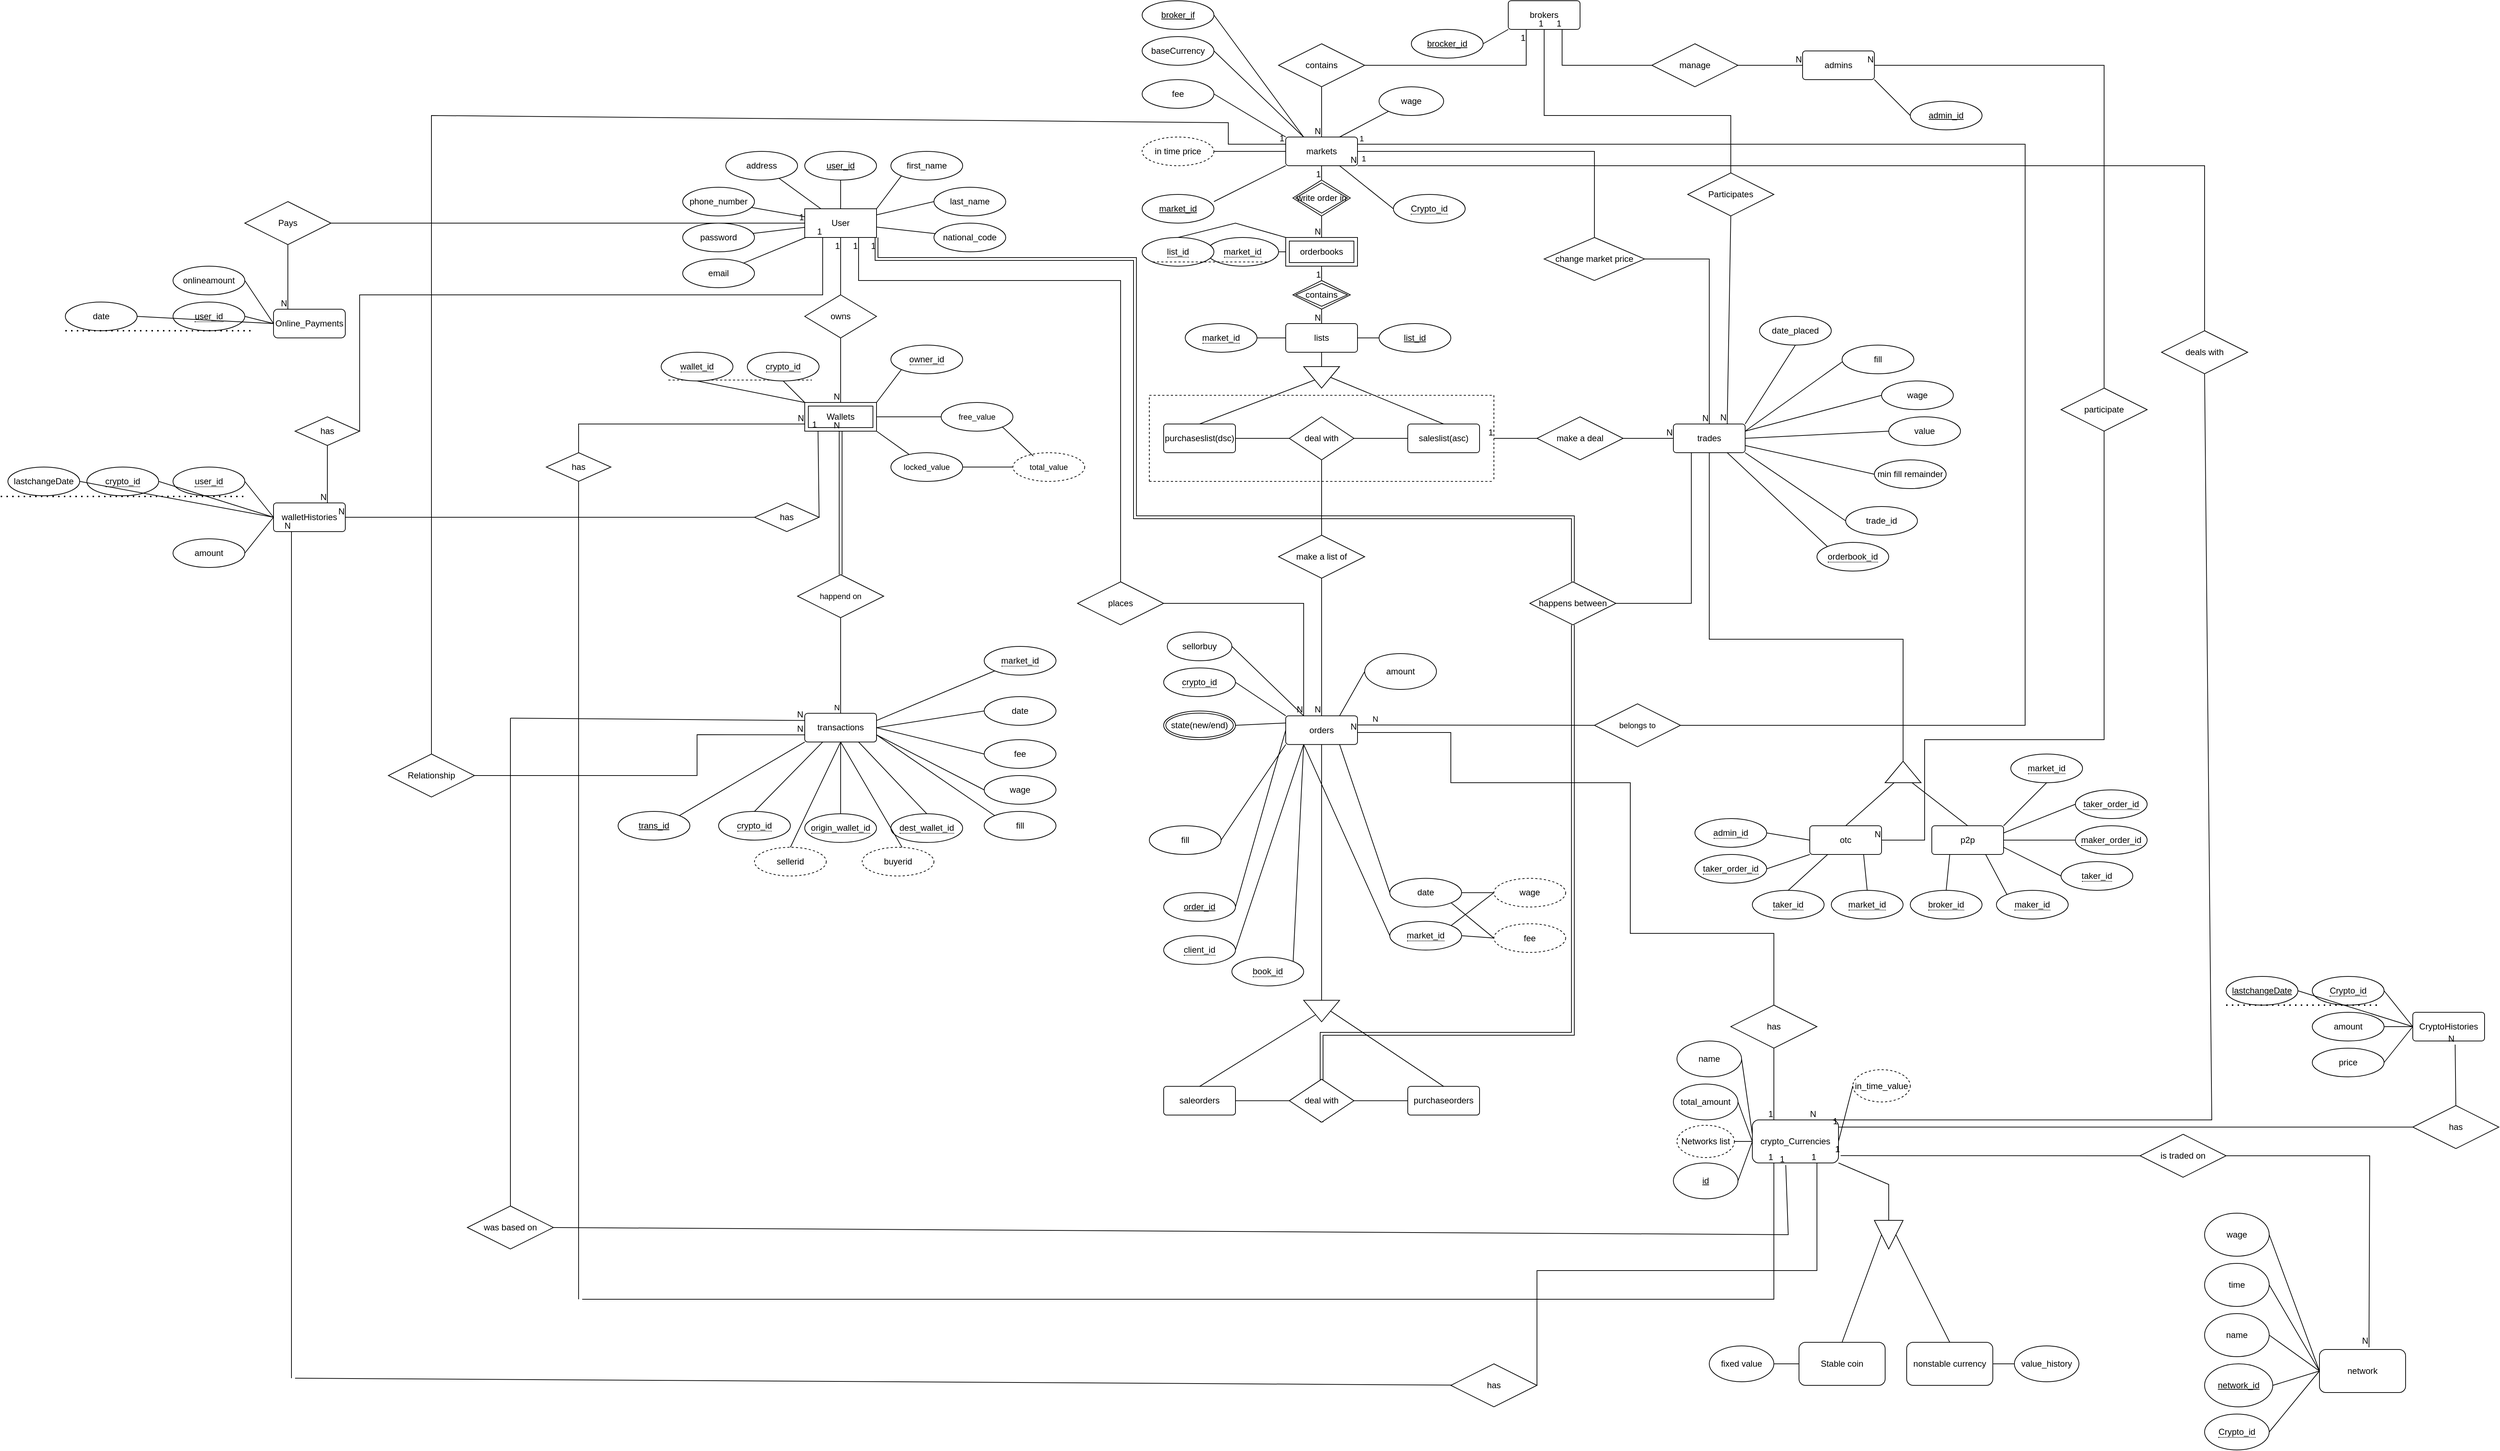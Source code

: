 <mxfile version="24.4.6" type="device">
  <diagram name="Page-1" id="QQTQ0UTaoPSm4uBNrjiQ">
    <mxGraphModel dx="6900" dy="4197" grid="1" gridSize="10" guides="0" tooltips="1" connect="1" arrows="1" fold="1" page="1" pageScale="1" pageWidth="1700" pageHeight="1150" math="0" shadow="0">
      <root>
        <mxCell id="0" />
        <mxCell id="1" parent="0" />
        <mxCell id="G-gwL_Z2dPmAygsZRbij-1" value="" style="edgeStyle=none;rounded=0;orthogonalLoop=1;jettySize=auto;html=1;strokeColor=default;align=center;verticalAlign=middle;fontFamily=Helvetica;fontSize=11;fontColor=default;labelBackgroundColor=default;endArrow=none;endFill=0;" parent="1" source="G-gwL_Z2dPmAygsZRbij-8" target="G-gwL_Z2dPmAygsZRbij-13" edge="1">
          <mxGeometry relative="1" as="geometry" />
        </mxCell>
        <mxCell id="G-gwL_Z2dPmAygsZRbij-2" style="edgeStyle=none;rounded=0;orthogonalLoop=1;jettySize=auto;html=1;exitX=1;exitY=0;exitDx=0;exitDy=0;entryX=0;entryY=1;entryDx=0;entryDy=0;strokeColor=default;align=center;verticalAlign=middle;fontFamily=Helvetica;fontSize=11;fontColor=default;labelBackgroundColor=default;endArrow=none;endFill=0;" parent="1" source="G-gwL_Z2dPmAygsZRbij-8" target="G-gwL_Z2dPmAygsZRbij-11" edge="1">
          <mxGeometry relative="1" as="geometry" />
        </mxCell>
        <mxCell id="G-gwL_Z2dPmAygsZRbij-3" style="edgeStyle=none;rounded=0;orthogonalLoop=1;jettySize=auto;html=1;entryX=0;entryY=0.5;entryDx=0;entryDy=0;strokeColor=default;align=center;verticalAlign=middle;fontFamily=Helvetica;fontSize=11;fontColor=default;labelBackgroundColor=default;endArrow=none;endFill=0;" parent="1" source="G-gwL_Z2dPmAygsZRbij-8" target="G-gwL_Z2dPmAygsZRbij-12" edge="1">
          <mxGeometry relative="1" as="geometry" />
        </mxCell>
        <mxCell id="G-gwL_Z2dPmAygsZRbij-4" value="" style="edgeStyle=none;rounded=0;orthogonalLoop=1;jettySize=auto;html=1;strokeColor=default;align=center;verticalAlign=middle;fontFamily=Helvetica;fontSize=11;fontColor=default;labelBackgroundColor=default;endArrow=none;endFill=0;" parent="1" source="G-gwL_Z2dPmAygsZRbij-8" target="G-gwL_Z2dPmAygsZRbij-14" edge="1">
          <mxGeometry relative="1" as="geometry" />
        </mxCell>
        <mxCell id="G-gwL_Z2dPmAygsZRbij-5" value="" style="edgeStyle=none;rounded=0;orthogonalLoop=1;jettySize=auto;html=1;strokeColor=default;align=center;verticalAlign=middle;fontFamily=Helvetica;fontSize=11;fontColor=default;labelBackgroundColor=default;endArrow=none;endFill=0;" parent="1" source="G-gwL_Z2dPmAygsZRbij-8" target="G-gwL_Z2dPmAygsZRbij-17" edge="1">
          <mxGeometry relative="1" as="geometry" />
        </mxCell>
        <mxCell id="G-gwL_Z2dPmAygsZRbij-6" style="edgeStyle=none;rounded=0;orthogonalLoop=1;jettySize=auto;html=1;strokeColor=default;align=center;verticalAlign=middle;fontFamily=Helvetica;fontSize=11;fontColor=default;labelBackgroundColor=default;endArrow=none;endFill=0;" parent="1" source="G-gwL_Z2dPmAygsZRbij-8" target="G-gwL_Z2dPmAygsZRbij-16" edge="1">
          <mxGeometry relative="1" as="geometry" />
        </mxCell>
        <mxCell id="G-gwL_Z2dPmAygsZRbij-7" style="edgeStyle=none;rounded=0;orthogonalLoop=1;jettySize=auto;html=1;strokeColor=default;align=center;verticalAlign=middle;fontFamily=Helvetica;fontSize=11;fontColor=default;labelBackgroundColor=default;endArrow=none;endFill=0;" parent="1" source="G-gwL_Z2dPmAygsZRbij-8" target="G-gwL_Z2dPmAygsZRbij-15" edge="1">
          <mxGeometry relative="1" as="geometry" />
        </mxCell>
        <mxCell id="G-gwL_Z2dPmAygsZRbij-8" value="User" style="whiteSpace=wrap;html=1;align=center;" parent="1" vertex="1">
          <mxGeometry x="-1580" y="-1040" width="100" height="40" as="geometry" />
        </mxCell>
        <mxCell id="G-gwL_Z2dPmAygsZRbij-9" style="edgeStyle=orthogonalEdgeStyle;rounded=0;orthogonalLoop=1;jettySize=auto;html=1;exitX=0.5;exitY=1;exitDx=0;exitDy=0;entryX=0.5;entryY=0;entryDx=0;entryDy=0;endArrow=none;endFill=0;" parent="1" source="G-gwL_Z2dPmAygsZRbij-10" target="G-gwL_Z2dPmAygsZRbij-8" edge="1">
          <mxGeometry relative="1" as="geometry" />
        </mxCell>
        <mxCell id="G-gwL_Z2dPmAygsZRbij-10" value="user_&lt;span style=&quot;background-color: initial;&quot;&gt;id&lt;/span&gt;" style="ellipse;whiteSpace=wrap;html=1;align=center;fontStyle=4" parent="1" vertex="1">
          <mxGeometry x="-1580" y="-1120" width="100" height="40" as="geometry" />
        </mxCell>
        <mxCell id="G-gwL_Z2dPmAygsZRbij-11" value="first_name" style="ellipse;whiteSpace=wrap;html=1;align=center;" parent="1" vertex="1">
          <mxGeometry x="-1460" y="-1120" width="100" height="40" as="geometry" />
        </mxCell>
        <mxCell id="G-gwL_Z2dPmAygsZRbij-12" value="last_name" style="ellipse;whiteSpace=wrap;html=1;align=center;" parent="1" vertex="1">
          <mxGeometry x="-1400" y="-1070" width="100" height="40" as="geometry" />
        </mxCell>
        <mxCell id="G-gwL_Z2dPmAygsZRbij-13" value="national_code" style="ellipse;whiteSpace=wrap;html=1;align=center;" parent="1" vertex="1">
          <mxGeometry x="-1400" y="-1020" width="100" height="40" as="geometry" />
        </mxCell>
        <mxCell id="G-gwL_Z2dPmAygsZRbij-14" value="email" style="ellipse;whiteSpace=wrap;html=1;align=center;" parent="1" vertex="1">
          <mxGeometry x="-1750" y="-970" width="100" height="40" as="geometry" />
        </mxCell>
        <mxCell id="G-gwL_Z2dPmAygsZRbij-15" value="password" style="ellipse;whiteSpace=wrap;html=1;align=center;" parent="1" vertex="1">
          <mxGeometry x="-1750" y="-1020" width="100" height="40" as="geometry" />
        </mxCell>
        <mxCell id="G-gwL_Z2dPmAygsZRbij-16" value="phone_number" style="ellipse;whiteSpace=wrap;html=1;align=center;" parent="1" vertex="1">
          <mxGeometry x="-1750" y="-1070" width="100" height="40" as="geometry" />
        </mxCell>
        <mxCell id="G-gwL_Z2dPmAygsZRbij-17" value="address" style="ellipse;whiteSpace=wrap;html=1;align=center;" parent="1" vertex="1">
          <mxGeometry x="-1690" y="-1120" width="100" height="40" as="geometry" />
        </mxCell>
        <mxCell id="G-gwL_Z2dPmAygsZRbij-18" style="edgeStyle=none;rounded=0;orthogonalLoop=1;jettySize=auto;html=1;exitX=1;exitY=0;exitDx=0;exitDy=0;strokeColor=default;align=center;verticalAlign=middle;fontFamily=Helvetica;fontSize=11;fontColor=default;labelBackgroundColor=default;endArrow=none;endFill=0;entryX=0;entryY=1;entryDx=0;entryDy=0;" parent="1" target="G-gwL_Z2dPmAygsZRbij-123" edge="1">
          <mxGeometry relative="1" as="geometry">
            <mxPoint x="-1431.069" y="-811.862" as="targetPoint" />
            <mxPoint x="-1480" y="-770" as="sourcePoint" />
          </mxGeometry>
        </mxCell>
        <mxCell id="G-gwL_Z2dPmAygsZRbij-19" style="edgeStyle=none;rounded=0;orthogonalLoop=1;jettySize=auto;html=1;exitX=1;exitY=1;exitDx=0;exitDy=0;strokeColor=default;align=center;verticalAlign=middle;fontFamily=Helvetica;fontSize=11;fontColor=default;labelBackgroundColor=default;endArrow=none;endFill=0;" parent="1" target="G-gwL_Z2dPmAygsZRbij-27" edge="1">
          <mxGeometry relative="1" as="geometry">
            <mxPoint x="-1480" y="-730" as="sourcePoint" />
          </mxGeometry>
        </mxCell>
        <mxCell id="G-gwL_Z2dPmAygsZRbij-20" style="edgeStyle=none;rounded=0;orthogonalLoop=1;jettySize=auto;html=1;exitX=1;exitY=0.5;exitDx=0;exitDy=0;strokeColor=default;align=center;verticalAlign=middle;fontFamily=Helvetica;fontSize=11;fontColor=default;labelBackgroundColor=default;endArrow=none;endFill=0;" parent="1" target="G-gwL_Z2dPmAygsZRbij-25" edge="1">
          <mxGeometry relative="1" as="geometry">
            <mxPoint x="-1480" y="-750" as="sourcePoint" />
          </mxGeometry>
        </mxCell>
        <mxCell id="G-gwL_Z2dPmAygsZRbij-22" style="rounded=0;orthogonalLoop=1;jettySize=auto;html=1;entryX=0;entryY=0;entryDx=0;entryDy=0;endArrow=none;endFill=0;exitX=0.5;exitY=1;exitDx=0;exitDy=0;" parent="1" source="BZY4IAQ33t0b4SyMLwwF-109" edge="1">
          <mxGeometry relative="1" as="geometry">
            <mxPoint x="-1636.471" y="-812.353" as="sourcePoint" />
            <mxPoint x="-1580" y="-770" as="targetPoint" />
          </mxGeometry>
        </mxCell>
        <mxCell id="G-gwL_Z2dPmAygsZRbij-25" value="free_value" style="ellipse;whiteSpace=wrap;html=1;align=center;fontFamily=Helvetica;fontSize=11;fontColor=default;labelBackgroundColor=default;" parent="1" vertex="1">
          <mxGeometry x="-1390" y="-770" width="100" height="40" as="geometry" />
        </mxCell>
        <mxCell id="G-gwL_Z2dPmAygsZRbij-26" style="edgeStyle=none;rounded=0;orthogonalLoop=1;jettySize=auto;html=1;strokeColor=default;align=center;verticalAlign=middle;fontFamily=Helvetica;fontSize=11;fontColor=default;labelBackgroundColor=default;endArrow=none;endFill=0;" parent="1" source="G-gwL_Z2dPmAygsZRbij-27" target="G-gwL_Z2dPmAygsZRbij-28" edge="1">
          <mxGeometry relative="1" as="geometry" />
        </mxCell>
        <mxCell id="G-gwL_Z2dPmAygsZRbij-27" value="locked_value" style="ellipse;whiteSpace=wrap;html=1;align=center;fontFamily=Helvetica;fontSize=11;fontColor=default;labelBackgroundColor=default;" parent="1" vertex="1">
          <mxGeometry x="-1460" y="-700" width="100" height="40" as="geometry" />
        </mxCell>
        <mxCell id="G-gwL_Z2dPmAygsZRbij-28" value="total_value" style="ellipse;whiteSpace=wrap;html=1;align=center;dashed=1;fontFamily=Helvetica;fontSize=11;fontColor=default;labelBackgroundColor=default;" parent="1" vertex="1">
          <mxGeometry x="-1290" y="-700" width="100" height="40" as="geometry" />
        </mxCell>
        <mxCell id="G-gwL_Z2dPmAygsZRbij-29" style="edgeStyle=none;rounded=0;orthogonalLoop=1;jettySize=auto;html=1;exitX=1;exitY=1;exitDx=0;exitDy=0;entryX=0.284;entryY=0.12;entryDx=0;entryDy=0;entryPerimeter=0;strokeColor=default;align=center;verticalAlign=middle;fontFamily=Helvetica;fontSize=11;fontColor=default;labelBackgroundColor=default;endArrow=none;endFill=0;" parent="1" source="G-gwL_Z2dPmAygsZRbij-25" target="G-gwL_Z2dPmAygsZRbij-28" edge="1">
          <mxGeometry relative="1" as="geometry" />
        </mxCell>
        <mxCell id="G-gwL_Z2dPmAygsZRbij-31" value="owns" style="shape=rhombus;perimeter=rhombusPerimeter;whiteSpace=wrap;html=1;align=center;" parent="1" vertex="1">
          <mxGeometry x="-1580" y="-920" width="100" height="60" as="geometry" />
        </mxCell>
        <mxCell id="G-gwL_Z2dPmAygsZRbij-32" value="" style="endArrow=none;html=1;rounded=0;entryX=0.5;entryY=1;entryDx=0;entryDy=0;" parent="1" target="G-gwL_Z2dPmAygsZRbij-8" edge="1">
          <mxGeometry relative="1" as="geometry">
            <mxPoint x="-1530" y="-920" as="sourcePoint" />
            <mxPoint x="-1370" y="-770" as="targetPoint" />
          </mxGeometry>
        </mxCell>
        <mxCell id="G-gwL_Z2dPmAygsZRbij-33" value="1" style="resizable=0;html=1;whiteSpace=wrap;align=right;verticalAlign=bottom;" parent="G-gwL_Z2dPmAygsZRbij-32" connectable="0" vertex="1">
          <mxGeometry x="1" relative="1" as="geometry">
            <mxPoint y="20" as="offset" />
          </mxGeometry>
        </mxCell>
        <mxCell id="G-gwL_Z2dPmAygsZRbij-37" value="markets" style="rounded=1;arcSize=10;whiteSpace=wrap;html=1;align=center;" parent="1" vertex="1">
          <mxGeometry x="-910" y="-1140" width="100" height="40" as="geometry" />
        </mxCell>
        <mxCell id="G-gwL_Z2dPmAygsZRbij-38" value="" style="triangle;whiteSpace=wrap;html=1;direction=south;" parent="1" vertex="1">
          <mxGeometry x="-885" y="-820" width="50" height="30" as="geometry" />
        </mxCell>
        <mxCell id="G-gwL_Z2dPmAygsZRbij-39" value="saleslist(asc)" style="rounded=1;arcSize=10;whiteSpace=wrap;html=1;align=center;" parent="1" vertex="1">
          <mxGeometry x="-740" y="-740" width="100" height="40" as="geometry" />
        </mxCell>
        <mxCell id="G-gwL_Z2dPmAygsZRbij-40" value="&lt;span&gt;&lt;span data-dobid=&quot;hdw&quot;&gt;purchases&lt;/span&gt;&lt;/span&gt;list(dsc)" style="rounded=1;arcSize=10;whiteSpace=wrap;html=1;align=center;" parent="1" vertex="1">
          <mxGeometry x="-1080" y="-740" width="100" height="40" as="geometry" />
        </mxCell>
        <mxCell id="G-gwL_Z2dPmAygsZRbij-42" value="" style="endArrow=none;html=1;rounded=0;exitX=0.5;exitY=1;exitDx=0;exitDy=0;entryX=0.5;entryY=0;entryDx=0;entryDy=0;" parent="1" edge="1">
          <mxGeometry relative="1" as="geometry">
            <mxPoint x="-860" y="-1030" as="sourcePoint" />
            <mxPoint x="-860" y="-1000" as="targetPoint" />
          </mxGeometry>
        </mxCell>
        <mxCell id="G-gwL_Z2dPmAygsZRbij-43" value="N" style="resizable=0;html=1;whiteSpace=wrap;align=right;verticalAlign=bottom;" parent="G-gwL_Z2dPmAygsZRbij-42" connectable="0" vertex="1">
          <mxGeometry x="1" relative="1" as="geometry" />
        </mxCell>
        <mxCell id="G-gwL_Z2dPmAygsZRbij-45" value="" style="endArrow=none;html=1;rounded=0;exitX=0.5;exitY=0;exitDx=0;exitDy=0;entryX=0.5;entryY=0;entryDx=0;entryDy=0;" parent="1" source="G-gwL_Z2dPmAygsZRbij-38" target="G-gwL_Z2dPmAygsZRbij-39" edge="1">
          <mxGeometry relative="1" as="geometry">
            <mxPoint x="-940" y="-870" as="sourcePoint" />
            <mxPoint x="-780" y="-870" as="targetPoint" />
          </mxGeometry>
        </mxCell>
        <mxCell id="G-gwL_Z2dPmAygsZRbij-46" value="" style="endArrow=none;html=1;rounded=0;exitX=0.5;exitY=0;exitDx=0;exitDy=0;" parent="1" source="G-gwL_Z2dPmAygsZRbij-40" target="G-gwL_Z2dPmAygsZRbij-38" edge="1">
          <mxGeometry relative="1" as="geometry">
            <mxPoint x="-940" y="-870" as="sourcePoint" />
            <mxPoint x="-780" y="-870" as="targetPoint" />
          </mxGeometry>
        </mxCell>
        <mxCell id="G-gwL_Z2dPmAygsZRbij-53" value="" style="endArrow=none;html=1;rounded=0;exitX=0.5;exitY=0;exitDx=0;exitDy=0;entryX=0.5;entryY=1;entryDx=0;entryDy=0;" parent="1" target="G-gwL_Z2dPmAygsZRbij-37" edge="1">
          <mxGeometry relative="1" as="geometry">
            <mxPoint x="-860" y="-1080.0" as="sourcePoint" />
            <mxPoint x="-575" y="-1080" as="targetPoint" />
          </mxGeometry>
        </mxCell>
        <mxCell id="G-gwL_Z2dPmAygsZRbij-54" value="1" style="resizable=0;html=1;whiteSpace=wrap;align=right;verticalAlign=bottom;" parent="G-gwL_Z2dPmAygsZRbij-53" connectable="0" vertex="1">
          <mxGeometry x="1" relative="1" as="geometry">
            <mxPoint y="20" as="offset" />
          </mxGeometry>
        </mxCell>
        <mxCell id="G-gwL_Z2dPmAygsZRbij-55" value="deal with" style="shape=rhombus;perimeter=rhombusPerimeter;whiteSpace=wrap;html=1;align=center;" parent="1" vertex="1">
          <mxGeometry x="-905" y="-750" width="90" height="60" as="geometry" />
        </mxCell>
        <mxCell id="G-gwL_Z2dPmAygsZRbij-56" value="" style="endArrow=none;html=1;rounded=0;exitX=1;exitY=0.5;exitDx=0;exitDy=0;entryX=0;entryY=0.5;entryDx=0;entryDy=0;" parent="1" source="G-gwL_Z2dPmAygsZRbij-40" target="G-gwL_Z2dPmAygsZRbij-55" edge="1">
          <mxGeometry relative="1" as="geometry">
            <mxPoint x="-900" y="-720" as="sourcePoint" />
            <mxPoint x="-740" y="-720" as="targetPoint" />
          </mxGeometry>
        </mxCell>
        <mxCell id="G-gwL_Z2dPmAygsZRbij-57" value="" style="endArrow=none;html=1;rounded=0;exitX=1;exitY=0.5;exitDx=0;exitDy=0;entryX=0;entryY=0.5;entryDx=0;entryDy=0;" parent="1" source="G-gwL_Z2dPmAygsZRbij-55" target="G-gwL_Z2dPmAygsZRbij-39" edge="1">
          <mxGeometry relative="1" as="geometry">
            <mxPoint x="-900" y="-720" as="sourcePoint" />
            <mxPoint x="-740" y="-720" as="targetPoint" />
          </mxGeometry>
        </mxCell>
        <mxCell id="G-gwL_Z2dPmAygsZRbij-58" value="" style="endArrow=none;dashed=1;html=1;rounded=0;" parent="1" edge="1">
          <mxGeometry width="50" height="50" relative="1" as="geometry">
            <mxPoint x="-1100" y="-660" as="sourcePoint" />
            <mxPoint x="-620" y="-660" as="targetPoint" />
          </mxGeometry>
        </mxCell>
        <mxCell id="G-gwL_Z2dPmAygsZRbij-59" value="" style="endArrow=none;dashed=1;html=1;rounded=0;" parent="1" edge="1">
          <mxGeometry width="50" height="50" relative="1" as="geometry">
            <mxPoint x="-620" y="-780" as="sourcePoint" />
            <mxPoint x="-620" y="-660" as="targetPoint" />
          </mxGeometry>
        </mxCell>
        <mxCell id="G-gwL_Z2dPmAygsZRbij-60" value="" style="endArrow=none;dashed=1;html=1;rounded=0;" parent="1" edge="1">
          <mxGeometry width="50" height="50" relative="1" as="geometry">
            <mxPoint x="-1100" y="-660" as="sourcePoint" />
            <mxPoint x="-1100" y="-780" as="targetPoint" />
          </mxGeometry>
        </mxCell>
        <mxCell id="G-gwL_Z2dPmAygsZRbij-61" value="" style="endArrow=none;dashed=1;html=1;rounded=0;" parent="1" edge="1">
          <mxGeometry width="50" height="50" relative="1" as="geometry">
            <mxPoint x="-1100" y="-780" as="sourcePoint" />
            <mxPoint x="-620" y="-780" as="targetPoint" />
          </mxGeometry>
        </mxCell>
        <mxCell id="G-gwL_Z2dPmAygsZRbij-62" value="" style="endArrow=none;html=1;rounded=0;exitX=0.5;exitY=1;exitDx=0;exitDy=0;entryX=0.5;entryY=0;entryDx=0;entryDy=0;" parent="1" source="G-gwL_Z2dPmAygsZRbij-64" target="G-gwL_Z2dPmAygsZRbij-133" edge="1">
          <mxGeometry relative="1" as="geometry">
            <mxPoint x="-900" y="-540" as="sourcePoint" />
            <mxPoint x="-860.0" y="-413.28" as="targetPoint" />
          </mxGeometry>
        </mxCell>
        <mxCell id="G-gwL_Z2dPmAygsZRbij-63" value="N" style="resizable=0;html=1;whiteSpace=wrap;align=right;verticalAlign=bottom;" parent="G-gwL_Z2dPmAygsZRbij-62" connectable="0" vertex="1">
          <mxGeometry x="1" relative="1" as="geometry" />
        </mxCell>
        <mxCell id="G-gwL_Z2dPmAygsZRbij-64" value="make a list of" style="shape=rhombus;perimeter=rhombusPerimeter;whiteSpace=wrap;html=1;align=center;" parent="1" vertex="1">
          <mxGeometry x="-920" y="-585" width="120" height="60" as="geometry" />
        </mxCell>
        <mxCell id="G-gwL_Z2dPmAygsZRbij-65" value="" style="endArrow=none;html=1;rounded=0;entryX=0.5;entryY=0;entryDx=0;entryDy=0;" parent="1" target="G-gwL_Z2dPmAygsZRbij-64" edge="1">
          <mxGeometry relative="1" as="geometry">
            <mxPoint x="-860" y="-690" as="sourcePoint" />
            <mxPoint x="-740" y="-690" as="targetPoint" />
          </mxGeometry>
        </mxCell>
        <mxCell id="G-gwL_Z2dPmAygsZRbij-66" value="make a deal" style="shape=rhombus;perimeter=rhombusPerimeter;whiteSpace=wrap;html=1;align=center;" parent="1" vertex="1">
          <mxGeometry x="-560" y="-750" width="120" height="60" as="geometry" />
        </mxCell>
        <mxCell id="G-gwL_Z2dPmAygsZRbij-71" value="" style="endArrow=none;html=1;rounded=0;entryX=0.25;entryY=1;entryDx=0;entryDy=0;exitX=1;exitY=0.5;exitDx=0;exitDy=0;" parent="1" edge="1">
          <mxGeometry relative="1" as="geometry">
            <mxPoint x="-450" y="-490" as="sourcePoint" />
            <mxPoint x="-345" y="-700" as="targetPoint" />
            <Array as="points">
              <mxPoint x="-345" y="-490" />
            </Array>
          </mxGeometry>
        </mxCell>
        <mxCell id="G-gwL_Z2dPmAygsZRbij-72" value="" style="endArrow=none;html=1;rounded=0;exitX=1;exitY=0.5;exitDx=0;exitDy=0;entryX=0;entryY=0.5;entryDx=0;entryDy=0;" parent="1" source="G-gwL_Z2dPmAygsZRbij-88" target="G-gwL_Z2dPmAygsZRbij-37" edge="1">
          <mxGeometry relative="1" as="geometry">
            <mxPoint x="-1010" y="-1120" as="sourcePoint" />
            <mxPoint x="-740" y="-970" as="targetPoint" />
          </mxGeometry>
        </mxCell>
        <mxCell id="G-gwL_Z2dPmAygsZRbij-74" value="" style="endArrow=none;html=1;rounded=0;exitX=1;exitY=0.5;exitDx=0;exitDy=0;entryX=0.5;entryY=0;entryDx=0;entryDy=0;" parent="1" source="G-gwL_Z2dPmAygsZRbij-37" target="WHe2F3xvCykoVnp4DLmZ-85" edge="1">
          <mxGeometry relative="1" as="geometry">
            <mxPoint x="-730" y="-1120.5" as="sourcePoint" />
            <mxPoint x="-475" y="-1000" as="targetPoint" />
            <Array as="points">
              <mxPoint x="-500" y="-1120" />
              <mxPoint x="-480" y="-1120" />
            </Array>
          </mxGeometry>
        </mxCell>
        <mxCell id="G-gwL_Z2dPmAygsZRbij-75" value="" style="endArrow=none;html=1;rounded=0;entryX=0.5;entryY=0;entryDx=0;entryDy=0;exitX=1;exitY=0.5;exitDx=0;exitDy=0;" parent="1" source="WHe2F3xvCykoVnp4DLmZ-85" edge="1">
          <mxGeometry relative="1" as="geometry">
            <mxPoint x="-400" y="-970" as="sourcePoint" />
            <mxPoint x="-320" y="-740" as="targetPoint" />
            <Array as="points">
              <mxPoint x="-320" y="-970" />
            </Array>
          </mxGeometry>
        </mxCell>
        <mxCell id="G-gwL_Z2dPmAygsZRbij-88" value="in time price" style="ellipse;whiteSpace=wrap;html=1;align=center;dashed=1;" parent="1" vertex="1">
          <mxGeometry x="-1110" y="-1140" width="100" height="40" as="geometry" />
        </mxCell>
        <mxCell id="G-gwL_Z2dPmAygsZRbij-96" value="" style="endArrow=none;html=1;rounded=0;exitX=1;exitY=0.5;exitDx=0;exitDy=0;entryX=0;entryY=1;entryDx=0;entryDy=0;" parent="1" target="G-gwL_Z2dPmAygsZRbij-37" edge="1">
          <mxGeometry relative="1" as="geometry">
            <mxPoint x="-1010" y="-1050" as="sourcePoint" />
            <mxPoint x="-700" y="-1000" as="targetPoint" />
          </mxGeometry>
        </mxCell>
        <mxCell id="G-gwL_Z2dPmAygsZRbij-98" value="market_id" style="ellipse;whiteSpace=wrap;html=1;align=center;fontStyle=4;" parent="1" vertex="1">
          <mxGeometry x="-1110" y="-1060" width="100" height="40" as="geometry" />
        </mxCell>
        <mxCell id="G-gwL_Z2dPmAygsZRbij-99" value="places" style="shape=rhombus;perimeter=rhombusPerimeter;whiteSpace=wrap;html=1;align=center;" parent="1" vertex="1">
          <mxGeometry x="-1200" y="-520" width="120" height="60" as="geometry" />
        </mxCell>
        <mxCell id="G-gwL_Z2dPmAygsZRbij-112" value="&lt;span style=&quot;border-bottom: 1px dotted&quot;&gt;market_id&lt;br&gt;&lt;/span&gt;" style="ellipse;whiteSpace=wrap;html=1;align=center;" parent="1" vertex="1">
          <mxGeometry x="-1020" y="-1000" width="100" height="40" as="geometry" />
        </mxCell>
        <mxCell id="G-gwL_Z2dPmAygsZRbij-113" value="" style="endArrow=none;html=1;rounded=0;exitX=1;exitY=0.5;exitDx=0;exitDy=0;entryX=0;entryY=0.5;entryDx=0;entryDy=0;" parent="1" source="G-gwL_Z2dPmAygsZRbij-112" edge="1">
          <mxGeometry relative="1" as="geometry">
            <mxPoint x="-830" y="-1060" as="sourcePoint" />
            <mxPoint x="-910" y="-980" as="targetPoint" />
          </mxGeometry>
        </mxCell>
        <mxCell id="G-gwL_Z2dPmAygsZRbij-114" value="" style="shape=link;html=1;rounded=0;exitX=0.5;exitY=1;exitDx=0;exitDy=0;entryX=0.5;entryY=1;entryDx=0;entryDy=0;edgeStyle=orthogonalEdgeStyle;" parent="1" target="ONjoq6IzzjtHBm0ZLrr7-7" edge="1">
          <mxGeometry relative="1" as="geometry">
            <mxPoint x="-510" y="-460" as="sourcePoint" />
            <mxPoint x="-810.0" y="-413.28" as="targetPoint" />
            <Array as="points">
              <mxPoint x="-510" y="-460" />
              <mxPoint x="-510" y="110" />
              <mxPoint x="-860" y="110" />
            </Array>
          </mxGeometry>
        </mxCell>
        <mxCell id="G-gwL_Z2dPmAygsZRbij-115" value="1" style="resizable=0;html=1;whiteSpace=wrap;align=right;verticalAlign=bottom;" parent="G-gwL_Z2dPmAygsZRbij-114" connectable="0" vertex="1">
          <mxGeometry x="1" relative="1" as="geometry" />
        </mxCell>
        <mxCell id="G-gwL_Z2dPmAygsZRbij-117" value="" style="endArrow=none;html=1;rounded=0;entryX=0.75;entryY=1;entryDx=0;entryDy=0;exitX=0.5;exitY=0;exitDx=0;exitDy=0;edgeStyle=orthogonalEdgeStyle;" parent="1" source="G-gwL_Z2dPmAygsZRbij-99" target="G-gwL_Z2dPmAygsZRbij-8" edge="1">
          <mxGeometry relative="1" as="geometry">
            <mxPoint x="-1320" y="-740" as="sourcePoint" />
            <mxPoint x="-1160" y="-740" as="targetPoint" />
            <Array as="points">
              <mxPoint x="-1140" y="-940" />
              <mxPoint x="-1505" y="-940" />
            </Array>
          </mxGeometry>
        </mxCell>
        <mxCell id="G-gwL_Z2dPmAygsZRbij-118" value="1" style="resizable=0;html=1;whiteSpace=wrap;align=right;verticalAlign=bottom;" parent="G-gwL_Z2dPmAygsZRbij-117" connectable="0" vertex="1">
          <mxGeometry x="1" relative="1" as="geometry">
            <mxPoint y="20" as="offset" />
          </mxGeometry>
        </mxCell>
        <mxCell id="G-gwL_Z2dPmAygsZRbij-119" value="" style="endArrow=none;html=1;rounded=0;entryX=0.25;entryY=0;entryDx=0;entryDy=0;exitX=1;exitY=0.5;exitDx=0;exitDy=0;edgeStyle=orthogonalEdgeStyle;" parent="1" source="G-gwL_Z2dPmAygsZRbij-99" target="G-gwL_Z2dPmAygsZRbij-133" edge="1">
          <mxGeometry relative="1" as="geometry">
            <mxPoint x="-1330" y="-550" as="sourcePoint" />
            <mxPoint x="-910.0" y="-413.28" as="targetPoint" />
            <Array as="points">
              <mxPoint x="-885" y="-490" />
            </Array>
          </mxGeometry>
        </mxCell>
        <mxCell id="G-gwL_Z2dPmAygsZRbij-120" value="N" style="resizable=0;html=1;whiteSpace=wrap;align=right;verticalAlign=bottom;" parent="G-gwL_Z2dPmAygsZRbij-119" connectable="0" vertex="1">
          <mxGeometry x="1" relative="1" as="geometry" />
        </mxCell>
        <mxCell id="G-gwL_Z2dPmAygsZRbij-123" value="&lt;span style=&quot;border-bottom: 1px dotted&quot;&gt;owner_id&lt;/span&gt;" style="ellipse;whiteSpace=wrap;html=1;align=center;" parent="1" vertex="1">
          <mxGeometry x="-1460" y="-850" width="100" height="40" as="geometry" />
        </mxCell>
        <mxCell id="G-gwL_Z2dPmAygsZRbij-125" value="" style="shape=link;html=1;rounded=0;entryX=1;entryY=1;entryDx=0;entryDy=0;exitX=0.5;exitY=0;exitDx=0;exitDy=0;edgeStyle=orthogonalEdgeStyle;" parent="1" target="G-gwL_Z2dPmAygsZRbij-8" edge="1">
          <mxGeometry relative="1" as="geometry">
            <mxPoint x="-510" y="-520" as="sourcePoint" />
            <mxPoint x="-1140" y="-810" as="targetPoint" />
            <Array as="points">
              <mxPoint x="-510" y="-520" />
              <mxPoint x="-510" y="-610" />
              <mxPoint x="-1120" y="-610" />
              <mxPoint x="-1120" y="-970" />
              <mxPoint x="-1480" y="-970" />
            </Array>
          </mxGeometry>
        </mxCell>
        <mxCell id="G-gwL_Z2dPmAygsZRbij-126" value="1" style="resizable=0;html=1;whiteSpace=wrap;align=right;verticalAlign=bottom;" parent="G-gwL_Z2dPmAygsZRbij-125" connectable="0" vertex="1">
          <mxGeometry x="1" relative="1" as="geometry">
            <mxPoint y="20" as="offset" />
          </mxGeometry>
        </mxCell>
        <mxCell id="G-gwL_Z2dPmAygsZRbij-133" value="orders" style="rounded=1;arcSize=10;whiteSpace=wrap;html=1;align=center;" parent="1" vertex="1">
          <mxGeometry x="-910" y="-333.28" width="100" height="40" as="geometry" />
        </mxCell>
        <mxCell id="G-gwL_Z2dPmAygsZRbij-134" value="fill" style="ellipse;whiteSpace=wrap;html=1;align=center;" parent="1" vertex="1">
          <mxGeometry x="-1100" y="-180" width="100" height="40" as="geometry" />
        </mxCell>
        <mxCell id="G-gwL_Z2dPmAygsZRbij-135" value="" style="endArrow=none;html=1;rounded=0;entryX=1;entryY=0.5;entryDx=0;entryDy=0;exitX=0;exitY=1;exitDx=0;exitDy=0;" parent="1" source="G-gwL_Z2dPmAygsZRbij-133" target="G-gwL_Z2dPmAygsZRbij-134" edge="1">
          <mxGeometry relative="1" as="geometry">
            <mxPoint x="-880" y="-300" as="sourcePoint" />
            <mxPoint x="-650" y="-170.0" as="targetPoint" />
          </mxGeometry>
        </mxCell>
        <mxCell id="G-gwL_Z2dPmAygsZRbij-138" value="order_id" style="ellipse;whiteSpace=wrap;html=1;align=center;fontStyle=4;" parent="1" vertex="1">
          <mxGeometry x="-1080" y="-86.72" width="100" height="40" as="geometry" />
        </mxCell>
        <mxCell id="G-gwL_Z2dPmAygsZRbij-139" value="" style="endArrow=none;html=1;rounded=0;entryX=1;entryY=0.5;entryDx=0;entryDy=0;exitX=0;exitY=0.5;exitDx=0;exitDy=0;" parent="1" source="G-gwL_Z2dPmAygsZRbij-133" target="G-gwL_Z2dPmAygsZRbij-138" edge="1">
          <mxGeometry relative="1" as="geometry">
            <mxPoint x="-850" y="-470" as="sourcePoint" />
            <mxPoint x="-690" y="-470" as="targetPoint" />
          </mxGeometry>
        </mxCell>
        <mxCell id="G-gwL_Z2dPmAygsZRbij-141" value="" style="endArrow=none;html=1;rounded=0;exitX=1;exitY=0.5;exitDx=0;exitDy=0;entryX=0.25;entryY=1;entryDx=0;entryDy=0;" parent="1" source="G-gwL_Z2dPmAygsZRbij-142" target="G-gwL_Z2dPmAygsZRbij-133" edge="1">
          <mxGeometry relative="1" as="geometry">
            <mxPoint x="-984.645" y="-54.142" as="sourcePoint" />
            <mxPoint x="-910" y="-100.0" as="targetPoint" />
          </mxGeometry>
        </mxCell>
        <mxCell id="G-gwL_Z2dPmAygsZRbij-142" value="&lt;div&gt;&lt;span style=&quot;border-bottom: 1px dotted&quot;&gt;client_id&lt;/span&gt;&lt;/div&gt;&lt;div&gt;&lt;span style=&quot;border-bottom: 1px dotted&quot;&gt;&lt;/span&gt;&lt;/div&gt;" style="ellipse;whiteSpace=wrap;html=1;align=center;" parent="1" vertex="1">
          <mxGeometry x="-1080" y="-26.72" width="100" height="40" as="geometry" />
        </mxCell>
        <mxCell id="G-gwL_Z2dPmAygsZRbij-143" value="&lt;span style=&quot;border-bottom: 1px dotted&quot;&gt;book_id&lt;br&gt;&lt;/span&gt;" style="ellipse;whiteSpace=wrap;html=1;align=center;" parent="1" vertex="1">
          <mxGeometry x="-985" y="3.28" width="100" height="40" as="geometry" />
        </mxCell>
        <mxCell id="G-gwL_Z2dPmAygsZRbij-144" value="" style="endArrow=none;html=1;rounded=0;exitX=1;exitY=0;exitDx=0;exitDy=0;entryX=0.25;entryY=1;entryDx=0;entryDy=0;" parent="1" source="G-gwL_Z2dPmAygsZRbij-143" target="G-gwL_Z2dPmAygsZRbij-133" edge="1">
          <mxGeometry relative="1" as="geometry">
            <mxPoint x="-830" y="-246.72" as="sourcePoint" />
            <mxPoint x="-885" y="-100.0" as="targetPoint" />
          </mxGeometry>
        </mxCell>
        <mxCell id="G-gwL_Z2dPmAygsZRbij-145" value="state(new/end)" style="ellipse;shape=doubleEllipse;margin=3;whiteSpace=wrap;html=1;align=center;" parent="1" vertex="1">
          <mxGeometry x="-1080" y="-340" width="100" height="40" as="geometry" />
        </mxCell>
        <mxCell id="G-gwL_Z2dPmAygsZRbij-146" value="wage" style="ellipse;whiteSpace=wrap;html=1;align=center;dashed=1;" parent="1" vertex="1">
          <mxGeometry x="-620" y="-106.72" width="100" height="40" as="geometry" />
        </mxCell>
        <mxCell id="G-gwL_Z2dPmAygsZRbij-148" value="&lt;span style=&quot;border-bottom: 1px dotted&quot;&gt;market_id&lt;br&gt;&lt;/span&gt;" style="ellipse;whiteSpace=wrap;html=1;align=center;" parent="1" vertex="1">
          <mxGeometry x="-765" y="-46.72" width="100" height="40" as="geometry" />
        </mxCell>
        <mxCell id="G-gwL_Z2dPmAygsZRbij-149" value="" style="endArrow=none;html=1;rounded=0;exitX=0.25;exitY=1;exitDx=0;exitDy=0;entryX=0;entryY=0.5;entryDx=0;entryDy=0;" parent="1" source="G-gwL_Z2dPmAygsZRbij-133" target="G-gwL_Z2dPmAygsZRbij-148" edge="1">
          <mxGeometry relative="1" as="geometry">
            <mxPoint x="-810" y="-110.0" as="sourcePoint" />
            <mxPoint x="-790" y="-236.72" as="targetPoint" />
          </mxGeometry>
        </mxCell>
        <mxCell id="G-gwL_Z2dPmAygsZRbij-150" value="" style="endArrow=none;html=1;rounded=0;exitX=0;exitY=0.25;exitDx=0;exitDy=0;entryX=1;entryY=0.5;entryDx=0;entryDy=0;" parent="1" source="G-gwL_Z2dPmAygsZRbij-133" target="G-gwL_Z2dPmAygsZRbij-145" edge="1">
          <mxGeometry relative="1" as="geometry">
            <mxPoint x="-950" y="-430" as="sourcePoint" />
            <mxPoint x="-790" y="-430" as="targetPoint" />
          </mxGeometry>
        </mxCell>
        <mxCell id="G-gwL_Z2dPmAygsZRbij-151" value="&lt;div&gt;date&lt;/div&gt;" style="ellipse;whiteSpace=wrap;html=1;align=center;" parent="1" vertex="1">
          <mxGeometry x="-765" y="-106.72" width="100" height="40" as="geometry" />
        </mxCell>
        <mxCell id="G-gwL_Z2dPmAygsZRbij-152" value="" style="endArrow=none;html=1;rounded=0;entryX=0;entryY=0.5;entryDx=0;entryDy=0;exitX=0.75;exitY=1;exitDx=0;exitDy=0;" parent="1" source="G-gwL_Z2dPmAygsZRbij-133" target="G-gwL_Z2dPmAygsZRbij-151" edge="1">
          <mxGeometry relative="1" as="geometry">
            <mxPoint x="-950" y="-430" as="sourcePoint" />
            <mxPoint x="-790" y="-430" as="targetPoint" />
          </mxGeometry>
        </mxCell>
        <mxCell id="G-gwL_Z2dPmAygsZRbij-154" value="" style="endArrow=none;html=1;rounded=0;exitX=1;exitY=0.5;exitDx=0;exitDy=0;entryX=0;entryY=0;entryDx=0;entryDy=0;" parent="1" target="G-gwL_Z2dPmAygsZRbij-133" edge="1">
          <mxGeometry relative="1" as="geometry">
            <mxPoint x="-980" y="-380" as="sourcePoint" />
            <mxPoint x="-790" y="-380" as="targetPoint" />
          </mxGeometry>
        </mxCell>
        <mxCell id="G-gwL_Z2dPmAygsZRbij-155" value="fee" style="ellipse;whiteSpace=wrap;html=1;align=center;dashed=1;" parent="1" vertex="1">
          <mxGeometry x="-620" y="-43.44" width="100" height="40" as="geometry" />
        </mxCell>
        <mxCell id="G-gwL_Z2dPmAygsZRbij-156" value="belongs to" style="shape=rhombus;perimeter=rhombusPerimeter;whiteSpace=wrap;html=1;align=center;fontFamily=Helvetica;fontSize=11;fontColor=default;labelBackgroundColor=default;" parent="1" vertex="1">
          <mxGeometry x="-480" y="-350" width="120" height="60" as="geometry" />
        </mxCell>
        <mxCell id="G-gwL_Z2dPmAygsZRbij-161" value="" style="endArrow=none;html=1;rounded=0;strokeColor=default;align=center;verticalAlign=middle;fontFamily=Helvetica;fontSize=11;fontColor=default;labelBackgroundColor=default;entryX=1.003;entryY=0.32;entryDx=0;entryDy=0;exitX=0;exitY=0.5;exitDx=0;exitDy=0;entryPerimeter=0;" parent="1" source="G-gwL_Z2dPmAygsZRbij-156" target="G-gwL_Z2dPmAygsZRbij-133" edge="1">
          <mxGeometry relative="1" as="geometry">
            <mxPoint x="-660" y="-330" as="sourcePoint" />
            <mxPoint x="-500" y="-330" as="targetPoint" />
          </mxGeometry>
        </mxCell>
        <mxCell id="G-gwL_Z2dPmAygsZRbij-162" value="N" style="resizable=0;html=1;whiteSpace=wrap;align=right;verticalAlign=bottom;fontFamily=Helvetica;fontSize=11;fontColor=default;labelBackgroundColor=default;" parent="G-gwL_Z2dPmAygsZRbij-161" connectable="0" vertex="1">
          <mxGeometry x="1" relative="1" as="geometry">
            <mxPoint x="30" as="offset" />
          </mxGeometry>
        </mxCell>
        <mxCell id="G-gwL_Z2dPmAygsZRbij-164" value="" style="endArrow=none;html=1;rounded=0;strokeColor=default;align=center;verticalAlign=middle;fontFamily=Helvetica;fontSize=11;fontColor=default;labelBackgroundColor=default;exitX=1;exitY=0.5;exitDx=0;exitDy=0;entryX=1;entryY=0.25;entryDx=0;entryDy=0;edgeStyle=orthogonalEdgeStyle;" parent="1" source="G-gwL_Z2dPmAygsZRbij-156" target="G-gwL_Z2dPmAygsZRbij-37" edge="1">
          <mxGeometry relative="1" as="geometry">
            <mxPoint x="-390" y="-230" as="sourcePoint" />
            <mxPoint x="-230" y="-230" as="targetPoint" />
            <Array as="points">
              <mxPoint x="120" y="-320" />
              <mxPoint x="120" y="-1130" />
            </Array>
          </mxGeometry>
        </mxCell>
        <mxCell id="G-gwL_Z2dPmAygsZRbij-165" value="1" style="resizable=0;html=1;whiteSpace=wrap;align=right;verticalAlign=bottom;fontFamily=Helvetica;fontSize=11;fontColor=default;labelBackgroundColor=default;" parent="G-gwL_Z2dPmAygsZRbij-164" connectable="0" vertex="1">
          <mxGeometry x="1" relative="1" as="geometry">
            <mxPoint x="10" as="offset" />
          </mxGeometry>
        </mxCell>
        <mxCell id="G-gwL_Z2dPmAygsZRbij-166" value="1" style="resizable=0;html=1;whiteSpace=wrap;align=right;verticalAlign=bottom;fontFamily=Helvetica;fontSize=11;fontColor=default;labelBackgroundColor=default;" parent="1" connectable="0" vertex="1">
          <mxGeometry x="-789.913" y="-1120" as="geometry">
            <mxPoint x="-7" y="18" as="offset" />
          </mxGeometry>
        </mxCell>
        <mxCell id="G-gwL_Z2dPmAygsZRbij-168" value="transactions" style="rounded=1;arcSize=10;whiteSpace=wrap;html=1;align=center;" parent="1" vertex="1">
          <mxGeometry x="-1580" y="-336.72" width="100" height="40" as="geometry" />
        </mxCell>
        <mxCell id="G-gwL_Z2dPmAygsZRbij-169" value="fill" style="ellipse;whiteSpace=wrap;html=1;align=center;" parent="1" vertex="1">
          <mxGeometry x="-1330" y="-200.0" width="100" height="40" as="geometry" />
        </mxCell>
        <mxCell id="G-gwL_Z2dPmAygsZRbij-170" value="fee" style="ellipse;whiteSpace=wrap;html=1;align=center;" parent="1" vertex="1">
          <mxGeometry x="-1330" y="-300" width="100" height="40" as="geometry" />
        </mxCell>
        <mxCell id="G-gwL_Z2dPmAygsZRbij-171" value="date" style="ellipse;whiteSpace=wrap;html=1;align=center;" parent="1" vertex="1">
          <mxGeometry x="-1330" y="-360" width="100" height="40" as="geometry" />
        </mxCell>
        <mxCell id="G-gwL_Z2dPmAygsZRbij-172" value="trans_id" style="ellipse;whiteSpace=wrap;html=1;align=center;fontStyle=4;" parent="1" vertex="1">
          <mxGeometry x="-1840" y="-200" width="100" height="40" as="geometry" />
        </mxCell>
        <mxCell id="G-gwL_Z2dPmAygsZRbij-174" value="&lt;span style=&quot;border-bottom: 1px dotted&quot;&gt;origin_wallet_id&lt;br&gt;&lt;/span&gt;" style="ellipse;whiteSpace=wrap;html=1;align=center;" parent="1" vertex="1">
          <mxGeometry x="-1580" y="-196.72" width="100" height="40" as="geometry" />
        </mxCell>
        <mxCell id="G-gwL_Z2dPmAygsZRbij-175" value="&lt;span style=&quot;border-bottom: 1px dotted&quot;&gt;dest_wallet_id&lt;br&gt;&lt;/span&gt;" style="ellipse;whiteSpace=wrap;html=1;align=center;" parent="1" vertex="1">
          <mxGeometry x="-1460" y="-196.72" width="100" height="40" as="geometry" />
        </mxCell>
        <mxCell id="G-gwL_Z2dPmAygsZRbij-176" value="" style="endArrow=none;html=1;rounded=0;exitX=0.5;exitY=0;exitDx=0;exitDy=0;entryX=0.25;entryY=1;entryDx=0;entryDy=0;" parent="1" target="G-gwL_Z2dPmAygsZRbij-168" edge="1">
          <mxGeometry relative="1" as="geometry">
            <mxPoint x="-1650" y="-200" as="sourcePoint" />
            <mxPoint x="-1470" y="-326.72" as="targetPoint" />
          </mxGeometry>
        </mxCell>
        <mxCell id="G-gwL_Z2dPmAygsZRbij-177" value="" style="endArrow=none;html=1;rounded=0;exitX=0.5;exitY=0;exitDx=0;exitDy=0;entryX=0.5;entryY=1;entryDx=0;entryDy=0;" parent="1" source="G-gwL_Z2dPmAygsZRbij-174" target="G-gwL_Z2dPmAygsZRbij-168" edge="1">
          <mxGeometry relative="1" as="geometry">
            <mxPoint x="-1630" y="-326.72" as="sourcePoint" />
            <mxPoint x="-1470" y="-326.72" as="targetPoint" />
          </mxGeometry>
        </mxCell>
        <mxCell id="G-gwL_Z2dPmAygsZRbij-178" value="" style="endArrow=none;html=1;rounded=0;exitX=0.75;exitY=1;exitDx=0;exitDy=0;entryX=0.5;entryY=0;entryDx=0;entryDy=0;" parent="1" source="G-gwL_Z2dPmAygsZRbij-168" target="G-gwL_Z2dPmAygsZRbij-175" edge="1">
          <mxGeometry relative="1" as="geometry">
            <mxPoint x="-1630" y="-326.72" as="sourcePoint" />
            <mxPoint x="-1470" y="-326.72" as="targetPoint" />
          </mxGeometry>
        </mxCell>
        <mxCell id="G-gwL_Z2dPmAygsZRbij-179" value="" style="endArrow=none;html=1;rounded=0;exitX=1;exitY=0.75;exitDx=0;exitDy=0;entryX=0;entryY=0;entryDx=0;entryDy=0;" parent="1" source="G-gwL_Z2dPmAygsZRbij-168" target="G-gwL_Z2dPmAygsZRbij-169" edge="1">
          <mxGeometry relative="1" as="geometry">
            <mxPoint x="-1630" y="-326.72" as="sourcePoint" />
            <mxPoint x="-1470" y="-326.72" as="targetPoint" />
          </mxGeometry>
        </mxCell>
        <mxCell id="G-gwL_Z2dPmAygsZRbij-180" value="" style="endArrow=none;html=1;rounded=0;exitX=1;exitY=0.5;exitDx=0;exitDy=0;entryX=0;entryY=0.5;entryDx=0;entryDy=0;" parent="1" source="G-gwL_Z2dPmAygsZRbij-168" target="G-gwL_Z2dPmAygsZRbij-170" edge="1">
          <mxGeometry relative="1" as="geometry">
            <mxPoint x="-1400" y="-326.72" as="sourcePoint" />
            <mxPoint x="-1240" y="-326.72" as="targetPoint" />
          </mxGeometry>
        </mxCell>
        <mxCell id="G-gwL_Z2dPmAygsZRbij-181" value="" style="endArrow=none;html=1;rounded=0;exitX=1;exitY=0.5;exitDx=0;exitDy=0;entryX=0;entryY=0.5;entryDx=0;entryDy=0;" parent="1" source="G-gwL_Z2dPmAygsZRbij-168" target="G-gwL_Z2dPmAygsZRbij-171" edge="1">
          <mxGeometry relative="1" as="geometry">
            <mxPoint x="-1400" y="-326.72" as="sourcePoint" />
            <mxPoint x="-1240" y="-326.72" as="targetPoint" />
          </mxGeometry>
        </mxCell>
        <mxCell id="G-gwL_Z2dPmAygsZRbij-182" value="" style="endArrow=none;html=1;rounded=0;exitX=0;exitY=1;exitDx=0;exitDy=0;entryX=1;entryY=0;entryDx=0;entryDy=0;" parent="1" source="G-gwL_Z2dPmAygsZRbij-168" target="G-gwL_Z2dPmAygsZRbij-172" edge="1">
          <mxGeometry relative="1" as="geometry">
            <mxPoint x="-1540" y="-326.72" as="sourcePoint" />
            <mxPoint x="-1650" y="-316.72" as="targetPoint" />
          </mxGeometry>
        </mxCell>
        <mxCell id="G-gwL_Z2dPmAygsZRbij-185" value="happend on" style="shape=rhombus;perimeter=rhombusPerimeter;whiteSpace=wrap;html=1;align=center;fontFamily=Helvetica;fontSize=11;fontColor=default;labelBackgroundColor=default;" parent="1" vertex="1">
          <mxGeometry x="-1590" y="-530" width="120" height="60" as="geometry" />
        </mxCell>
        <mxCell id="G-gwL_Z2dPmAygsZRbij-186" value="" style="endArrow=none;html=1;rounded=0;strokeColor=default;align=center;verticalAlign=middle;fontFamily=Helvetica;fontSize=11;fontColor=default;labelBackgroundColor=default;exitX=0.5;exitY=1;exitDx=0;exitDy=0;edgeStyle=orthogonalEdgeStyle;" parent="1" source="G-gwL_Z2dPmAygsZRbij-185" target="G-gwL_Z2dPmAygsZRbij-168" edge="1">
          <mxGeometry relative="1" as="geometry">
            <mxPoint x="-1710" y="-360" as="sourcePoint" />
            <mxPoint x="-1550" y="-360" as="targetPoint" />
          </mxGeometry>
        </mxCell>
        <mxCell id="G-gwL_Z2dPmAygsZRbij-187" value="N" style="resizable=0;html=1;whiteSpace=wrap;align=right;verticalAlign=bottom;fontFamily=Helvetica;fontSize=11;fontColor=default;labelBackgroundColor=default;" parent="G-gwL_Z2dPmAygsZRbij-186" connectable="0" vertex="1">
          <mxGeometry x="1" relative="1" as="geometry" />
        </mxCell>
        <mxCell id="ONjoq6IzzjtHBm0ZLrr7-2" value="" style="triangle;whiteSpace=wrap;html=1;direction=south;" parent="1" vertex="1">
          <mxGeometry x="-885" y="63.28" width="50" height="30" as="geometry" />
        </mxCell>
        <mxCell id="ONjoq6IzzjtHBm0ZLrr7-3" value="purchaseorders" style="rounded=1;arcSize=10;whiteSpace=wrap;html=1;align=center;" parent="1" vertex="1">
          <mxGeometry x="-740" y="183.28" width="100" height="40" as="geometry" />
        </mxCell>
        <mxCell id="ONjoq6IzzjtHBm0ZLrr7-4" value="saleorders" style="rounded=1;arcSize=10;whiteSpace=wrap;html=1;align=center;" parent="1" vertex="1">
          <mxGeometry x="-1080" y="183.28" width="100" height="40" as="geometry" />
        </mxCell>
        <mxCell id="ONjoq6IzzjtHBm0ZLrr7-5" value="" style="endArrow=none;html=1;rounded=0;exitX=0.5;exitY=0;exitDx=0;exitDy=0;entryX=0.5;entryY=0;entryDx=0;entryDy=0;" parent="1" source="ONjoq6IzzjtHBm0ZLrr7-2" target="ONjoq6IzzjtHBm0ZLrr7-3" edge="1">
          <mxGeometry relative="1" as="geometry">
            <mxPoint x="-940" y="53.28" as="sourcePoint" />
            <mxPoint x="-780" y="53.28" as="targetPoint" />
          </mxGeometry>
        </mxCell>
        <mxCell id="ONjoq6IzzjtHBm0ZLrr7-6" value="" style="endArrow=none;html=1;rounded=0;exitX=0.5;exitY=0;exitDx=0;exitDy=0;" parent="1" source="ONjoq6IzzjtHBm0ZLrr7-4" target="ONjoq6IzzjtHBm0ZLrr7-2" edge="1">
          <mxGeometry relative="1" as="geometry">
            <mxPoint x="-940" y="53.28" as="sourcePoint" />
            <mxPoint x="-780" y="53.28" as="targetPoint" />
          </mxGeometry>
        </mxCell>
        <mxCell id="ONjoq6IzzjtHBm0ZLrr7-7" value="deal with" style="shape=rhombus;perimeter=rhombusPerimeter;whiteSpace=wrap;html=1;align=center;" parent="1" vertex="1">
          <mxGeometry x="-905" y="173.28" width="90" height="60" as="geometry" />
        </mxCell>
        <mxCell id="ONjoq6IzzjtHBm0ZLrr7-8" value="" style="endArrow=none;html=1;rounded=0;exitX=1;exitY=0.5;exitDx=0;exitDy=0;entryX=0;entryY=0.5;entryDx=0;entryDy=0;" parent="1" source="ONjoq6IzzjtHBm0ZLrr7-4" target="ONjoq6IzzjtHBm0ZLrr7-7" edge="1">
          <mxGeometry relative="1" as="geometry">
            <mxPoint x="-900" y="203.28" as="sourcePoint" />
            <mxPoint x="-740" y="203.28" as="targetPoint" />
          </mxGeometry>
        </mxCell>
        <mxCell id="ONjoq6IzzjtHBm0ZLrr7-9" value="" style="endArrow=none;html=1;rounded=0;exitX=1;exitY=0.5;exitDx=0;exitDy=0;entryX=0;entryY=0.5;entryDx=0;entryDy=0;" parent="1" source="ONjoq6IzzjtHBm0ZLrr7-7" target="ONjoq6IzzjtHBm0ZLrr7-3" edge="1">
          <mxGeometry relative="1" as="geometry">
            <mxPoint x="-900" y="203.28" as="sourcePoint" />
            <mxPoint x="-740" y="203.28" as="targetPoint" />
          </mxGeometry>
        </mxCell>
        <mxCell id="ONjoq6IzzjtHBm0ZLrr7-10" value="" style="endArrow=none;html=1;rounded=0;exitX=0;exitY=0.5;exitDx=0;exitDy=0;entryX=0.5;entryY=1;entryDx=0;entryDy=0;" parent="1" source="ONjoq6IzzjtHBm0ZLrr7-2" target="G-gwL_Z2dPmAygsZRbij-133" edge="1">
          <mxGeometry relative="1" as="geometry">
            <mxPoint x="-810" y="23.28" as="sourcePoint" />
            <mxPoint x="-860" y="-100.0" as="targetPoint" />
          </mxGeometry>
        </mxCell>
        <mxCell id="ONjoq6IzzjtHBm0ZLrr7-22" value="fee" style="ellipse;whiteSpace=wrap;html=1;align=center;" parent="1" vertex="1">
          <mxGeometry x="-1110" y="-1220" width="100" height="40" as="geometry" />
        </mxCell>
        <mxCell id="ONjoq6IzzjtHBm0ZLrr7-23" value="" style="endArrow=none;html=1;rounded=0;exitX=1;exitY=0.5;exitDx=0;exitDy=0;entryX=0;entryY=0;entryDx=0;entryDy=0;" parent="1" source="ONjoq6IzzjtHBm0ZLrr7-22" target="G-gwL_Z2dPmAygsZRbij-37" edge="1">
          <mxGeometry relative="1" as="geometry">
            <mxPoint x="-680" y="-1040" as="sourcePoint" />
            <mxPoint x="-520" y="-1040" as="targetPoint" />
          </mxGeometry>
        </mxCell>
        <mxCell id="ONjoq6IzzjtHBm0ZLrr7-25" value="" style="endArrow=none;html=1;rounded=0;exitX=1;exitY=0;exitDx=0;exitDy=0;entryX=0;entryY=0.5;entryDx=0;entryDy=0;" parent="1" source="G-gwL_Z2dPmAygsZRbij-148" target="G-gwL_Z2dPmAygsZRbij-146" edge="1">
          <mxGeometry relative="1" as="geometry">
            <mxPoint x="-680" y="-166.72" as="sourcePoint" />
            <mxPoint x="-520" y="-166.72" as="targetPoint" />
          </mxGeometry>
        </mxCell>
        <mxCell id="ONjoq6IzzjtHBm0ZLrr7-26" value="" style="endArrow=none;html=1;rounded=0;exitX=1;exitY=0.5;exitDx=0;exitDy=0;entryX=0;entryY=0.5;entryDx=0;entryDy=0;" parent="1" source="G-gwL_Z2dPmAygsZRbij-151" target="G-gwL_Z2dPmAygsZRbij-146" edge="1">
          <mxGeometry relative="1" as="geometry">
            <mxPoint x="-670" y="-156.72" as="sourcePoint" />
            <mxPoint x="-520" y="-166.72" as="targetPoint" />
          </mxGeometry>
        </mxCell>
        <mxCell id="ONjoq6IzzjtHBm0ZLrr7-27" value="" style="endArrow=none;html=1;rounded=0;exitX=1;exitY=1;exitDx=0;exitDy=0;entryX=0;entryY=0.5;entryDx=0;entryDy=0;" parent="1" source="G-gwL_Z2dPmAygsZRbij-151" target="G-gwL_Z2dPmAygsZRbij-155" edge="1">
          <mxGeometry relative="1" as="geometry">
            <mxPoint x="-680" y="-166.72" as="sourcePoint" />
            <mxPoint x="-520" y="-166.72" as="targetPoint" />
          </mxGeometry>
        </mxCell>
        <mxCell id="ONjoq6IzzjtHBm0ZLrr7-28" value="" style="endArrow=none;html=1;rounded=0;exitX=1;exitY=0.5;exitDx=0;exitDy=0;entryX=0;entryY=0.5;entryDx=0;entryDy=0;" parent="1" source="G-gwL_Z2dPmAygsZRbij-148" target="G-gwL_Z2dPmAygsZRbij-155" edge="1">
          <mxGeometry relative="1" as="geometry">
            <mxPoint x="-680" y="-166.72" as="sourcePoint" />
            <mxPoint x="-520" y="-166.72" as="targetPoint" />
          </mxGeometry>
        </mxCell>
        <mxCell id="ONjoq6IzzjtHBm0ZLrr7-29" value="brokers" style="rounded=1;arcSize=10;whiteSpace=wrap;html=1;align=center;" parent="1" vertex="1">
          <mxGeometry x="-600" y="-1330" width="100" height="40" as="geometry" />
        </mxCell>
        <mxCell id="ONjoq6IzzjtHBm0ZLrr7-32" value="contains" style="shape=rhombus;perimeter=rhombusPerimeter;whiteSpace=wrap;html=1;align=center;" parent="1" vertex="1">
          <mxGeometry x="-920" y="-1270" width="120" height="60" as="geometry" />
        </mxCell>
        <mxCell id="ONjoq6IzzjtHBm0ZLrr7-35" value="" style="endArrow=none;html=1;rounded=0;exitX=0.5;exitY=1;exitDx=0;exitDy=0;entryX=0.5;entryY=0;entryDx=0;entryDy=0;" parent="1" source="ONjoq6IzzjtHBm0ZLrr7-32" target="G-gwL_Z2dPmAygsZRbij-37" edge="1">
          <mxGeometry relative="1" as="geometry">
            <mxPoint x="-220" y="-1080" as="sourcePoint" />
            <mxPoint x="-60" y="-1080" as="targetPoint" />
          </mxGeometry>
        </mxCell>
        <mxCell id="ONjoq6IzzjtHBm0ZLrr7-36" value="N" style="resizable=0;html=1;whiteSpace=wrap;align=right;verticalAlign=bottom;" parent="ONjoq6IzzjtHBm0ZLrr7-35" connectable="0" vertex="1">
          <mxGeometry x="1" relative="1" as="geometry" />
        </mxCell>
        <mxCell id="ONjoq6IzzjtHBm0ZLrr7-37" value="" style="endArrow=none;html=1;rounded=0;exitX=1;exitY=0.5;exitDx=0;exitDy=0;entryX=0.25;entryY=1;entryDx=0;entryDy=0;" parent="1" source="ONjoq6IzzjtHBm0ZLrr7-32" target="ONjoq6IzzjtHBm0ZLrr7-29" edge="1">
          <mxGeometry relative="1" as="geometry">
            <mxPoint x="-220" y="-1080" as="sourcePoint" />
            <mxPoint x="-60" y="-1080" as="targetPoint" />
            <Array as="points">
              <mxPoint x="-575" y="-1240" />
            </Array>
          </mxGeometry>
        </mxCell>
        <mxCell id="ONjoq6IzzjtHBm0ZLrr7-38" value="1" style="resizable=0;html=1;whiteSpace=wrap;align=right;verticalAlign=bottom;" parent="ONjoq6IzzjtHBm0ZLrr7-37" connectable="0" vertex="1">
          <mxGeometry x="1" relative="1" as="geometry">
            <mxPoint y="20" as="offset" />
          </mxGeometry>
        </mxCell>
        <mxCell id="ONjoq6IzzjtHBm0ZLrr7-40" value="" style="endArrow=none;html=1;rounded=0;exitX=0.75;exitY=1;exitDx=0;exitDy=0;entryX=0;entryY=0.5;entryDx=0;entryDy=0;" parent="1" source="G-gwL_Z2dPmAygsZRbij-37" edge="1">
          <mxGeometry width="50" height="50" relative="1" as="geometry">
            <mxPoint x="-940" y="-1090" as="sourcePoint" />
            <mxPoint x="-760" y="-1040" as="targetPoint" />
          </mxGeometry>
        </mxCell>
        <mxCell id="ONjoq6IzzjtHBm0ZLrr7-70" value="&lt;u&gt;brocker_id&lt;/u&gt;" style="ellipse;whiteSpace=wrap;html=1;align=center;" parent="1" vertex="1">
          <mxGeometry x="-735" y="-1290" width="100" height="40" as="geometry" />
        </mxCell>
        <mxCell id="ONjoq6IzzjtHBm0ZLrr7-71" value="" style="endArrow=none;html=1;rounded=0;exitX=1;exitY=0.5;exitDx=0;exitDy=0;entryX=0;entryY=1;entryDx=0;entryDy=0;" parent="1" source="ONjoq6IzzjtHBm0ZLrr7-70" target="ONjoq6IzzjtHBm0ZLrr7-29" edge="1">
          <mxGeometry relative="1" as="geometry">
            <mxPoint x="-330" y="-1210" as="sourcePoint" />
            <mxPoint x="-170" y="-1210" as="targetPoint" />
          </mxGeometry>
        </mxCell>
        <mxCell id="ONjoq6IzzjtHBm0ZLrr7-72" value="&lt;span style=&quot;border-bottom: 1px dotted&quot;&gt;market_id&lt;br&gt;&lt;/span&gt;" style="ellipse;whiteSpace=wrap;html=1;align=center;" parent="1" vertex="1">
          <mxGeometry x="-1330" y="-430" width="100" height="40" as="geometry" />
        </mxCell>
        <mxCell id="ONjoq6IzzjtHBm0ZLrr7-73" value="" style="endArrow=none;html=1;rounded=0;exitX=1;exitY=0.25;exitDx=0;exitDy=0;entryX=0;entryY=1;entryDx=0;entryDy=0;" parent="1" source="G-gwL_Z2dPmAygsZRbij-168" target="ONjoq6IzzjtHBm0ZLrr7-72" edge="1">
          <mxGeometry relative="1" as="geometry">
            <mxPoint x="-1090" y="-400" as="sourcePoint" />
            <mxPoint x="-930" y="-400" as="targetPoint" />
          </mxGeometry>
        </mxCell>
        <mxCell id="ONjoq6IzzjtHBm0ZLrr7-74" value="Relationship" style="shape=rhombus;perimeter=rhombusPerimeter;whiteSpace=wrap;html=1;align=center;" parent="1" vertex="1">
          <mxGeometry x="-2160" y="-280" width="120" height="60" as="geometry" />
        </mxCell>
        <mxCell id="ONjoq6IzzjtHBm0ZLrr7-75" value="" style="endArrow=none;html=1;rounded=0;entryX=0;entryY=0.75;entryDx=0;entryDy=0;exitX=1;exitY=0.5;exitDx=0;exitDy=0;" parent="1" source="ONjoq6IzzjtHBm0ZLrr7-74" target="G-gwL_Z2dPmAygsZRbij-168" edge="1">
          <mxGeometry relative="1" as="geometry">
            <mxPoint x="-2040" y="-236.72" as="sourcePoint" />
            <mxPoint x="-1630" y="-300" as="targetPoint" />
            <Array as="points">
              <mxPoint x="-1730" y="-250" />
              <mxPoint x="-1730" y="-307" />
            </Array>
          </mxGeometry>
        </mxCell>
        <mxCell id="ONjoq6IzzjtHBm0ZLrr7-76" value="N" style="resizable=0;html=1;whiteSpace=wrap;align=right;verticalAlign=bottom;" parent="ONjoq6IzzjtHBm0ZLrr7-75" connectable="0" vertex="1">
          <mxGeometry x="1" relative="1" as="geometry" />
        </mxCell>
        <mxCell id="ONjoq6IzzjtHBm0ZLrr7-78" value="" style="endArrow=none;html=1;rounded=0;exitX=0.5;exitY=0;exitDx=0;exitDy=0;entryX=0;entryY=0.25;entryDx=0;entryDy=0;" parent="1" source="ONjoq6IzzjtHBm0ZLrr7-74" target="G-gwL_Z2dPmAygsZRbij-37" edge="1">
          <mxGeometry relative="1" as="geometry">
            <mxPoint x="-1170" y="-290" as="sourcePoint" />
            <mxPoint x="-2100" y="-1190" as="targetPoint" />
            <Array as="points">
              <mxPoint x="-2100" y="-770" />
              <mxPoint x="-2100" y="-1170" />
              <mxPoint x="-990" y="-1160" />
              <mxPoint x="-990" y="-1130" />
            </Array>
          </mxGeometry>
        </mxCell>
        <mxCell id="ONjoq6IzzjtHBm0ZLrr7-79" value="1" style="resizable=0;html=1;whiteSpace=wrap;align=right;verticalAlign=bottom;" parent="ONjoq6IzzjtHBm0ZLrr7-78" connectable="0" vertex="1">
          <mxGeometry x="1" relative="1" as="geometry" />
        </mxCell>
        <mxCell id="ONjoq6IzzjtHBm0ZLrr7-84" value="Participates" style="shape=rhombus;perimeter=rhombusPerimeter;whiteSpace=wrap;html=1;align=center;" parent="1" vertex="1">
          <mxGeometry x="-350" y="-1090" width="120" height="60" as="geometry" />
        </mxCell>
        <mxCell id="ONjoq6IzzjtHBm0ZLrr7-86" value="" style="endArrow=none;html=1;rounded=0;exitX=0.5;exitY=1;exitDx=0;exitDy=0;entryX=0.75;entryY=0;entryDx=0;entryDy=0;" parent="1" source="ONjoq6IzzjtHBm0ZLrr7-84" edge="1">
          <mxGeometry relative="1" as="geometry">
            <mxPoint x="-70" y="-880" as="sourcePoint" />
            <mxPoint x="-295" y="-740" as="targetPoint" />
          </mxGeometry>
        </mxCell>
        <mxCell id="ONjoq6IzzjtHBm0ZLrr7-88" value="" style="endArrow=none;html=1;rounded=0;entryX=0.5;entryY=1;entryDx=0;entryDy=0;exitX=0.5;exitY=0;exitDx=0;exitDy=0;" parent="1" source="ONjoq6IzzjtHBm0ZLrr7-84" target="ONjoq6IzzjtHBm0ZLrr7-29" edge="1">
          <mxGeometry relative="1" as="geometry">
            <mxPoint x="-70" y="-1070" as="sourcePoint" />
            <mxPoint x="90" y="-1070" as="targetPoint" />
            <Array as="points">
              <mxPoint x="-290" y="-1170" />
              <mxPoint x="-525" y="-1170" />
              <mxPoint x="-550" y="-1170" />
            </Array>
          </mxGeometry>
        </mxCell>
        <mxCell id="ONjoq6IzzjtHBm0ZLrr7-89" value="1" style="resizable=0;html=1;whiteSpace=wrap;align=right;verticalAlign=bottom;" parent="ONjoq6IzzjtHBm0ZLrr7-88" connectable="0" vertex="1">
          <mxGeometry x="1" relative="1" as="geometry" />
        </mxCell>
        <mxCell id="BZY4IAQ33t0b4SyMLwwF-1" value="amount" style="ellipse;whiteSpace=wrap;html=1;" parent="1" vertex="1">
          <mxGeometry x="-800" y="-420" width="100" height="50" as="geometry" />
        </mxCell>
        <mxCell id="BZY4IAQ33t0b4SyMLwwF-2" value="" style="endArrow=none;html=1;rounded=0;entryX=0;entryY=0.5;entryDx=0;entryDy=0;exitX=0.75;exitY=0;exitDx=0;exitDy=0;" parent="1" source="G-gwL_Z2dPmAygsZRbij-133" target="BZY4IAQ33t0b4SyMLwwF-1" edge="1">
          <mxGeometry width="50" height="50" relative="1" as="geometry">
            <mxPoint x="-840" y="-340" as="sourcePoint" />
            <mxPoint x="-790" y="-390" as="targetPoint" />
          </mxGeometry>
        </mxCell>
        <mxCell id="BZY4IAQ33t0b4SyMLwwF-3" value="sellerid" style="ellipse;whiteSpace=wrap;html=1;align=center;dashed=1;" parent="1" vertex="1">
          <mxGeometry x="-1650" y="-150" width="100" height="40" as="geometry" />
        </mxCell>
        <mxCell id="BZY4IAQ33t0b4SyMLwwF-4" value="buyerid" style="ellipse;whiteSpace=wrap;html=1;align=center;dashed=1;" parent="1" vertex="1">
          <mxGeometry x="-1500" y="-150" width="100" height="40" as="geometry" />
        </mxCell>
        <mxCell id="BZY4IAQ33t0b4SyMLwwF-6" value="" style="endArrow=none;html=1;rounded=0;exitX=0.5;exitY=0;exitDx=0;exitDy=0;entryX=0.5;entryY=1;entryDx=0;entryDy=0;" parent="1" source="BZY4IAQ33t0b4SyMLwwF-3" target="G-gwL_Z2dPmAygsZRbij-168" edge="1">
          <mxGeometry width="50" height="50" relative="1" as="geometry">
            <mxPoint x="-1450" y="-250" as="sourcePoint" />
            <mxPoint x="-1530" y="-290" as="targetPoint" />
          </mxGeometry>
        </mxCell>
        <mxCell id="BZY4IAQ33t0b4SyMLwwF-8" value="" style="endArrow=none;html=1;rounded=0;exitX=0.5;exitY=1;exitDx=0;exitDy=0;entryX=0.556;entryY=0.003;entryDx=0;entryDy=0;entryPerimeter=0;" parent="1" source="G-gwL_Z2dPmAygsZRbij-168" target="BZY4IAQ33t0b4SyMLwwF-4" edge="1">
          <mxGeometry width="50" height="50" relative="1" as="geometry">
            <mxPoint x="-1450" y="-250" as="sourcePoint" />
            <mxPoint x="-1400" y="-300" as="targetPoint" />
          </mxGeometry>
        </mxCell>
        <mxCell id="BZY4IAQ33t0b4SyMLwwF-9" value="sellorbuy" style="ellipse;whiteSpace=wrap;html=1;" parent="1" vertex="1">
          <mxGeometry x="-1075" y="-450" width="90" height="40" as="geometry" />
        </mxCell>
        <mxCell id="BZY4IAQ33t0b4SyMLwwF-10" value="" style="endArrow=none;html=1;rounded=0;entryX=1;entryY=0.5;entryDx=0;entryDy=0;exitX=0.25;exitY=0;exitDx=0;exitDy=0;" parent="1" source="G-gwL_Z2dPmAygsZRbij-133" target="BZY4IAQ33t0b4SyMLwwF-9" edge="1">
          <mxGeometry width="50" height="50" relative="1" as="geometry">
            <mxPoint x="-1190" y="-350" as="sourcePoint" />
            <mxPoint x="-1140" y="-400" as="targetPoint" />
          </mxGeometry>
        </mxCell>
        <mxCell id="BZY4IAQ33t0b4SyMLwwF-13" value="" style="endArrow=none;html=1;rounded=0;exitX=0.5;exitY=1;exitDx=0;exitDy=0;entryX=0;entryY=0;entryDx=0;entryDy=0;" parent="1" source="BZY4IAQ33t0b4SyMLwwF-107" edge="1">
          <mxGeometry width="50" height="50" relative="1" as="geometry">
            <mxPoint x="-1610.0" y="-880" as="sourcePoint" />
            <mxPoint x="-1580" y="-770" as="targetPoint" />
          </mxGeometry>
        </mxCell>
        <mxCell id="BZY4IAQ33t0b4SyMLwwF-72" value="total_amount" style="ellipse;whiteSpace=wrap;html=1;" parent="1" vertex="1">
          <mxGeometry x="-370" y="180" width="90" height="50" as="geometry" />
        </mxCell>
        <mxCell id="BZY4IAQ33t0b4SyMLwwF-73" value="crypto_Currencies" style="rounded=1;whiteSpace=wrap;html=1;" parent="1" vertex="1">
          <mxGeometry x="-260" y="230" width="120" height="60" as="geometry" />
        </mxCell>
        <mxCell id="BZY4IAQ33t0b4SyMLwwF-74" value="Stable coin" style="rounded=1;whiteSpace=wrap;html=1;" parent="1" vertex="1">
          <mxGeometry x="-195" y="540" width="120" height="60" as="geometry" />
        </mxCell>
        <mxCell id="BZY4IAQ33t0b4SyMLwwF-75" value="nonstable currency" style="rounded=1;whiteSpace=wrap;html=1;" parent="1" vertex="1">
          <mxGeometry x="-45" y="540" width="120" height="60" as="geometry" />
        </mxCell>
        <mxCell id="BZY4IAQ33t0b4SyMLwwF-76" value="" style="triangle;whiteSpace=wrap;html=1;direction=south;" parent="1" vertex="1">
          <mxGeometry x="-90" y="370" width="40" height="40" as="geometry" />
        </mxCell>
        <mxCell id="BZY4IAQ33t0b4SyMLwwF-77" value="" style="endArrow=none;html=1;rounded=0;exitX=0.5;exitY=1;exitDx=0;exitDy=0;entryX=0.5;entryY=0;entryDx=0;entryDy=0;" parent="1" source="BZY4IAQ33t0b4SyMLwwF-76" target="BZY4IAQ33t0b4SyMLwwF-74" edge="1">
          <mxGeometry width="50" height="50" relative="1" as="geometry">
            <mxPoint x="-140" y="280" as="sourcePoint" />
            <mxPoint x="-90" y="230" as="targetPoint" />
          </mxGeometry>
        </mxCell>
        <mxCell id="BZY4IAQ33t0b4SyMLwwF-78" value="" style="endArrow=none;html=1;rounded=0;exitX=0.5;exitY=0;exitDx=0;exitDy=0;entryX=0.5;entryY=0;entryDx=0;entryDy=0;" parent="1" source="BZY4IAQ33t0b4SyMLwwF-76" target="BZY4IAQ33t0b4SyMLwwF-75" edge="1">
          <mxGeometry width="50" height="50" relative="1" as="geometry">
            <mxPoint x="-140" y="280" as="sourcePoint" />
            <mxPoint x="-90" y="230" as="targetPoint" />
          </mxGeometry>
        </mxCell>
        <mxCell id="BZY4IAQ33t0b4SyMLwwF-79" value="" style="endArrow=none;html=1;rounded=0;exitX=0;exitY=0.5;exitDx=0;exitDy=0;entryX=1;entryY=1;entryDx=0;entryDy=0;" parent="1" source="BZY4IAQ33t0b4SyMLwwF-76" target="BZY4IAQ33t0b4SyMLwwF-73" edge="1">
          <mxGeometry width="50" height="50" relative="1" as="geometry">
            <mxPoint x="-130" y="310" as="sourcePoint" />
            <mxPoint x="-80" y="260" as="targetPoint" />
            <Array as="points">
              <mxPoint x="-70" y="320" />
            </Array>
          </mxGeometry>
        </mxCell>
        <mxCell id="BZY4IAQ33t0b4SyMLwwF-80" value="fixed value" style="ellipse;whiteSpace=wrap;html=1;" parent="1" vertex="1">
          <mxGeometry x="-320" y="545" width="90" height="50" as="geometry" />
        </mxCell>
        <mxCell id="BZY4IAQ33t0b4SyMLwwF-81" value="value_history" style="ellipse;whiteSpace=wrap;html=1;" parent="1" vertex="1">
          <mxGeometry x="105" y="545" width="90" height="50" as="geometry" />
        </mxCell>
        <mxCell id="BZY4IAQ33t0b4SyMLwwF-82" value="" style="endArrow=none;html=1;rounded=0;exitX=1;exitY=0.5;exitDx=0;exitDy=0;entryX=0;entryY=0.5;entryDx=0;entryDy=0;" parent="1" source="BZY4IAQ33t0b4SyMLwwF-80" target="BZY4IAQ33t0b4SyMLwwF-74" edge="1">
          <mxGeometry width="50" height="50" relative="1" as="geometry">
            <mxPoint x="40" y="560" as="sourcePoint" />
            <mxPoint x="90" y="510" as="targetPoint" />
          </mxGeometry>
        </mxCell>
        <mxCell id="BZY4IAQ33t0b4SyMLwwF-83" value="" style="endArrow=none;html=1;rounded=0;entryX=0;entryY=0.5;entryDx=0;entryDy=0;exitX=1;exitY=0.5;exitDx=0;exitDy=0;" parent="1" source="BZY4IAQ33t0b4SyMLwwF-75" target="BZY4IAQ33t0b4SyMLwwF-81" edge="1">
          <mxGeometry width="50" height="50" relative="1" as="geometry">
            <mxPoint x="40" y="560" as="sourcePoint" />
            <mxPoint x="90" y="510" as="targetPoint" />
          </mxGeometry>
        </mxCell>
        <mxCell id="BZY4IAQ33t0b4SyMLwwF-84" value="" style="endArrow=none;html=1;rounded=0;entryX=0;entryY=0.5;entryDx=0;entryDy=0;exitX=1;exitY=0.5;exitDx=0;exitDy=0;" parent="1" source="BZY4IAQ33t0b4SyMLwwF-72" target="BZY4IAQ33t0b4SyMLwwF-73" edge="1">
          <mxGeometry width="50" height="50" relative="1" as="geometry">
            <mxPoint x="-160" y="400" as="sourcePoint" />
            <mxPoint x="-110" y="350" as="targetPoint" />
          </mxGeometry>
        </mxCell>
        <mxCell id="BZY4IAQ33t0b4SyMLwwF-85" value="" style="endArrow=none;html=1;rounded=0;entryX=1;entryY=0.5;entryDx=0;entryDy=0;exitX=0;exitY=0.5;exitDx=0;exitDy=0;" parent="1" source="BZY4IAQ33t0b4SyMLwwF-73" edge="1">
          <mxGeometry width="50" height="50" relative="1" as="geometry">
            <mxPoint x="-250" y="320" as="sourcePoint" />
            <mxPoint x="-285" y="260" as="targetPoint" />
          </mxGeometry>
        </mxCell>
        <mxCell id="BZY4IAQ33t0b4SyMLwwF-86" value="Networks list" style="ellipse;whiteSpace=wrap;html=1;align=center;dashed=1;" parent="1" vertex="1">
          <mxGeometry x="-365" y="237.5" width="80" height="45" as="geometry" />
        </mxCell>
        <mxCell id="BZY4IAQ33t0b4SyMLwwF-87" value="&lt;u&gt;id&lt;/u&gt;" style="ellipse;whiteSpace=wrap;html=1;" parent="1" vertex="1">
          <mxGeometry x="-370" y="290" width="90" height="50" as="geometry" />
        </mxCell>
        <mxCell id="BZY4IAQ33t0b4SyMLwwF-88" value="" style="endArrow=none;html=1;rounded=0;exitX=1;exitY=0.5;exitDx=0;exitDy=0;" parent="1" source="BZY4IAQ33t0b4SyMLwwF-87" edge="1">
          <mxGeometry width="50" height="50" relative="1" as="geometry">
            <mxPoint x="-390" y="160" as="sourcePoint" />
            <mxPoint x="-260" y="260" as="targetPoint" />
          </mxGeometry>
        </mxCell>
        <mxCell id="BZY4IAQ33t0b4SyMLwwF-89" value="name" style="ellipse;whiteSpace=wrap;html=1;" parent="1" vertex="1">
          <mxGeometry x="-365" y="120" width="90" height="50" as="geometry" />
        </mxCell>
        <mxCell id="BZY4IAQ33t0b4SyMLwwF-90" value="" style="endArrow=none;html=1;rounded=0;exitX=1;exitY=0.5;exitDx=0;exitDy=0;" parent="1" source="BZY4IAQ33t0b4SyMLwwF-89" edge="1">
          <mxGeometry width="50" height="50" relative="1" as="geometry">
            <mxPoint x="-310" y="320" as="sourcePoint" />
            <mxPoint x="-260" y="250" as="targetPoint" />
          </mxGeometry>
        </mxCell>
        <mxCell id="BZY4IAQ33t0b4SyMLwwF-91" value="in_time_value" style="ellipse;whiteSpace=wrap;html=1;align=center;dashed=1;" parent="1" vertex="1">
          <mxGeometry x="-120" y="160" width="80" height="45" as="geometry" />
        </mxCell>
        <mxCell id="BZY4IAQ33t0b4SyMLwwF-92" value="" style="endArrow=none;html=1;rounded=0;entryX=0;entryY=0.5;entryDx=0;entryDy=0;exitX=1;exitY=0.5;exitDx=0;exitDy=0;" parent="1" source="BZY4IAQ33t0b4SyMLwwF-73" target="BZY4IAQ33t0b4SyMLwwF-91" edge="1">
          <mxGeometry width="50" height="50" relative="1" as="geometry">
            <mxPoint x="-520" y="300" as="sourcePoint" />
            <mxPoint x="-470" y="250" as="targetPoint" />
          </mxGeometry>
        </mxCell>
        <mxCell id="BZY4IAQ33t0b4SyMLwwF-93" value="&lt;span style=&quot;border-bottom: 1px dotted&quot;&gt;crypto_id&lt;/span&gt;" style="ellipse;whiteSpace=wrap;html=1;align=center;" parent="1" vertex="1">
          <mxGeometry x="-1080" y="-400" width="100" height="40" as="geometry" />
        </mxCell>
        <mxCell id="BZY4IAQ33t0b4SyMLwwF-95" value="&lt;span style=&quot;border-bottom: 1px dotted&quot;&gt;crypto_id&lt;/span&gt;" style="ellipse;whiteSpace=wrap;html=1;align=center;" parent="1" vertex="1">
          <mxGeometry x="-1700" y="-200" width="100" height="40" as="geometry" />
        </mxCell>
        <mxCell id="BZY4IAQ33t0b4SyMLwwF-96" value="baseCurrency" style="ellipse;whiteSpace=wrap;html=1;align=center;" parent="1" vertex="1">
          <mxGeometry x="-1110" y="-1280" width="100" height="40" as="geometry" />
        </mxCell>
        <mxCell id="BZY4IAQ33t0b4SyMLwwF-98" value="" style="endArrow=none;html=1;rounded=0;entryX=1;entryY=0.5;entryDx=0;entryDy=0;exitX=0.25;exitY=0;exitDx=0;exitDy=0;" parent="1" source="G-gwL_Z2dPmAygsZRbij-37" target="BZY4IAQ33t0b4SyMLwwF-96" edge="1">
          <mxGeometry width="50" height="50" relative="1" as="geometry">
            <mxPoint x="-910" y="-1140" as="sourcePoint" />
            <mxPoint x="-1140" y="-1230" as="targetPoint" />
          </mxGeometry>
        </mxCell>
        <mxCell id="BZY4IAQ33t0b4SyMLwwF-99" value="&lt;u&gt;broker_if&lt;/u&gt;" style="ellipse;whiteSpace=wrap;html=1;" parent="1" vertex="1">
          <mxGeometry x="-1110" y="-1330" width="100" height="40" as="geometry" />
        </mxCell>
        <mxCell id="BZY4IAQ33t0b4SyMLwwF-100" value="" style="endArrow=none;html=1;rounded=0;entryX=1;entryY=0.5;entryDx=0;entryDy=0;exitX=0.25;exitY=0;exitDx=0;exitDy=0;" parent="1" source="G-gwL_Z2dPmAygsZRbij-37" target="BZY4IAQ33t0b4SyMLwwF-99" edge="1">
          <mxGeometry width="50" height="50" relative="1" as="geometry">
            <mxPoint x="-1190" y="-1180" as="sourcePoint" />
            <mxPoint x="-1140" y="-1230" as="targetPoint" />
          </mxGeometry>
        </mxCell>
        <mxCell id="BZY4IAQ33t0b4SyMLwwF-101" value="Wallets" style="shape=ext;margin=3;double=1;whiteSpace=wrap;html=1;align=center;" parent="1" vertex="1">
          <mxGeometry x="-1580" y="-770" width="100" height="40" as="geometry" />
        </mxCell>
        <mxCell id="BZY4IAQ33t0b4SyMLwwF-102" value="" style="endArrow=none;html=1;rounded=0;exitX=0.5;exitY=1;exitDx=0;exitDy=0;entryX=0.5;entryY=0;entryDx=0;entryDy=0;" parent="1" source="G-gwL_Z2dPmAygsZRbij-31" target="BZY4IAQ33t0b4SyMLwwF-101" edge="1">
          <mxGeometry relative="1" as="geometry">
            <mxPoint x="-1420" y="-610" as="sourcePoint" />
            <mxPoint x="-1260" y="-610" as="targetPoint" />
          </mxGeometry>
        </mxCell>
        <mxCell id="BZY4IAQ33t0b4SyMLwwF-103" value="N" style="resizable=0;html=1;whiteSpace=wrap;align=right;verticalAlign=bottom;" parent="BZY4IAQ33t0b4SyMLwwF-102" connectable="0" vertex="1">
          <mxGeometry x="1" relative="1" as="geometry" />
        </mxCell>
        <mxCell id="BZY4IAQ33t0b4SyMLwwF-104" value="" style="shape=link;html=1;rounded=0;entryX=0.5;entryY=1;entryDx=0;entryDy=0;exitX=0.5;exitY=0;exitDx=0;exitDy=0;" parent="1" source="G-gwL_Z2dPmAygsZRbij-185" target="BZY4IAQ33t0b4SyMLwwF-101" edge="1">
          <mxGeometry relative="1" as="geometry">
            <mxPoint x="-1420" y="-610" as="sourcePoint" />
            <mxPoint x="-1260" y="-610" as="targetPoint" />
          </mxGeometry>
        </mxCell>
        <mxCell id="BZY4IAQ33t0b4SyMLwwF-105" value="N" style="resizable=0;html=1;whiteSpace=wrap;align=right;verticalAlign=bottom;" parent="BZY4IAQ33t0b4SyMLwwF-104" connectable="0" vertex="1">
          <mxGeometry x="1" relative="1" as="geometry" />
        </mxCell>
        <mxCell id="BZY4IAQ33t0b4SyMLwwF-106" value="" style="endArrow=none;dashed=1;html=1;rounded=0;" parent="1" edge="1">
          <mxGeometry width="50" height="50" relative="1" as="geometry">
            <mxPoint x="-1770" y="-801.25" as="sourcePoint" />
            <mxPoint x="-1570" y="-801.25" as="targetPoint" />
            <Array as="points">
              <mxPoint x="-1670" y="-801.25" />
            </Array>
          </mxGeometry>
        </mxCell>
        <mxCell id="BZY4IAQ33t0b4SyMLwwF-107" value="&lt;span style=&quot;border-bottom: 1px dotted&quot;&gt;crypto_id&lt;br&gt;&lt;/span&gt;" style="ellipse;whiteSpace=wrap;html=1;align=center;" parent="1" vertex="1">
          <mxGeometry x="-1660" y="-840" width="100" height="40" as="geometry" />
        </mxCell>
        <mxCell id="BZY4IAQ33t0b4SyMLwwF-108" value="" style="endArrow=none;dashed=1;html=1;rounded=0;entryX=1;entryY=1;entryDx=0;entryDy=0;exitX=0;exitY=1;exitDx=0;exitDy=0;" parent="1" target="BZY4IAQ33t0b4SyMLwwF-109" edge="1">
          <mxGeometry width="50" height="50" relative="1" as="geometry">
            <mxPoint x="-1765.355" y="-805.858" as="sourcePoint" />
            <mxPoint x="-1574.645" y="-805.858" as="targetPoint" />
          </mxGeometry>
        </mxCell>
        <mxCell id="BZY4IAQ33t0b4SyMLwwF-109" value="&lt;span style=&quot;border-bottom: 1px dotted&quot;&gt;wallet_id&lt;br&gt;&lt;/span&gt;" style="ellipse;whiteSpace=wrap;html=1;align=center;" parent="1" vertex="1">
          <mxGeometry x="-1780" y="-840" width="100" height="40" as="geometry" />
        </mxCell>
        <mxCell id="BZY4IAQ33t0b4SyMLwwF-110" value="has" style="shape=rhombus;perimeter=rhombusPerimeter;whiteSpace=wrap;html=1;align=center;" parent="1" vertex="1">
          <mxGeometry x="-290" y="70" width="120" height="60" as="geometry" />
        </mxCell>
        <mxCell id="BZY4IAQ33t0b4SyMLwwF-111" value="" style="endArrow=none;html=1;rounded=0;exitX=0.5;exitY=0;exitDx=0;exitDy=0;" parent="1" source="BZY4IAQ33t0b4SyMLwwF-110" edge="1">
          <mxGeometry relative="1" as="geometry">
            <mxPoint x="-770" y="-220" as="sourcePoint" />
            <mxPoint x="-810" y="-310" as="targetPoint" />
            <Array as="points">
              <mxPoint x="-230" y="-30" />
              <mxPoint x="-430" y="-30" />
              <mxPoint x="-430" y="-240" />
              <mxPoint x="-680" y="-240" />
              <mxPoint x="-680" y="-310" />
            </Array>
          </mxGeometry>
        </mxCell>
        <mxCell id="BZY4IAQ33t0b4SyMLwwF-112" value="N" style="resizable=0;html=1;whiteSpace=wrap;align=right;verticalAlign=bottom;" parent="BZY4IAQ33t0b4SyMLwwF-111" connectable="0" vertex="1">
          <mxGeometry x="1" relative="1" as="geometry" />
        </mxCell>
        <mxCell id="BZY4IAQ33t0b4SyMLwwF-113" value="" style="endArrow=none;html=1;rounded=0;entryX=0.25;entryY=0;entryDx=0;entryDy=0;exitX=0.5;exitY=1;exitDx=0;exitDy=0;" parent="1" source="BZY4IAQ33t0b4SyMLwwF-110" target="BZY4IAQ33t0b4SyMLwwF-73" edge="1">
          <mxGeometry relative="1" as="geometry">
            <mxPoint x="-670" y="-60" as="sourcePoint" />
            <mxPoint x="-510" y="-60" as="targetPoint" />
          </mxGeometry>
        </mxCell>
        <mxCell id="BZY4IAQ33t0b4SyMLwwF-114" value="1" style="resizable=0;html=1;whiteSpace=wrap;align=right;verticalAlign=bottom;" parent="BZY4IAQ33t0b4SyMLwwF-113" connectable="0" vertex="1">
          <mxGeometry x="1" relative="1" as="geometry" />
        </mxCell>
        <mxCell id="BZY4IAQ33t0b4SyMLwwF-116" value="deals with" style="shape=rhombus;perimeter=rhombusPerimeter;whiteSpace=wrap;html=1;align=center;" parent="1" vertex="1">
          <mxGeometry x="310" y="-870" width="120" height="60" as="geometry" />
        </mxCell>
        <mxCell id="BZY4IAQ33t0b4SyMLwwF-117" value="" style="endArrow=none;html=1;rounded=0;entryX=0.75;entryY=0;entryDx=0;entryDy=0;exitX=0.5;exitY=1;exitDx=0;exitDy=0;" parent="1" source="BZY4IAQ33t0b4SyMLwwF-116" target="BZY4IAQ33t0b4SyMLwwF-73" edge="1">
          <mxGeometry relative="1" as="geometry">
            <mxPoint x="110" y="-310" as="sourcePoint" />
            <mxPoint x="-20" y="-10" as="targetPoint" />
            <Array as="points">
              <mxPoint x="380" y="230" />
            </Array>
          </mxGeometry>
        </mxCell>
        <mxCell id="BZY4IAQ33t0b4SyMLwwF-118" value="N" style="resizable=0;html=1;whiteSpace=wrap;align=right;verticalAlign=bottom;" parent="BZY4IAQ33t0b4SyMLwwF-117" connectable="0" vertex="1">
          <mxGeometry x="1" relative="1" as="geometry" />
        </mxCell>
        <mxCell id="BZY4IAQ33t0b4SyMLwwF-121" value="" style="endArrow=none;html=1;rounded=0;entryX=1;entryY=1;entryDx=0;entryDy=0;" parent="1" target="G-gwL_Z2dPmAygsZRbij-37" edge="1">
          <mxGeometry relative="1" as="geometry">
            <mxPoint x="370" y="-870" as="sourcePoint" />
            <mxPoint x="-470" y="-990" as="targetPoint" />
            <Array as="points">
              <mxPoint x="370" y="-1100" />
            </Array>
          </mxGeometry>
        </mxCell>
        <mxCell id="BZY4IAQ33t0b4SyMLwwF-122" value="N" style="resizable=0;html=1;whiteSpace=wrap;align=right;verticalAlign=bottom;" parent="BZY4IAQ33t0b4SyMLwwF-121" connectable="0" vertex="1">
          <mxGeometry x="1" relative="1" as="geometry" />
        </mxCell>
        <mxCell id="BZY4IAQ33t0b4SyMLwwF-123" value="has" style="shape=rhombus;perimeter=rhombusPerimeter;whiteSpace=wrap;html=1;align=center;" parent="1" vertex="1">
          <mxGeometry x="-1940" y="-700" width="90" height="40" as="geometry" />
        </mxCell>
        <mxCell id="BZY4IAQ33t0b4SyMLwwF-124" value="" style="endArrow=none;html=1;rounded=0;entryX=0;entryY=0.75;entryDx=0;entryDy=0;exitX=0.5;exitY=0;exitDx=0;exitDy=0;" parent="1" source="BZY4IAQ33t0b4SyMLwwF-123" target="BZY4IAQ33t0b4SyMLwwF-101" edge="1">
          <mxGeometry relative="1" as="geometry">
            <mxPoint x="-1750" y="-590" as="sourcePoint" />
            <mxPoint x="-1590" y="-590" as="targetPoint" />
            <Array as="points">
              <mxPoint x="-1895" y="-740" />
            </Array>
          </mxGeometry>
        </mxCell>
        <mxCell id="BZY4IAQ33t0b4SyMLwwF-125" value="N" style="resizable=0;html=1;whiteSpace=wrap;align=right;verticalAlign=bottom;" parent="BZY4IAQ33t0b4SyMLwwF-124" connectable="0" vertex="1">
          <mxGeometry x="1" relative="1" as="geometry" />
        </mxCell>
        <mxCell id="BZY4IAQ33t0b4SyMLwwF-126" value="" style="endArrow=none;html=1;rounded=0;exitX=0.5;exitY=1;exitDx=0;exitDy=0;" parent="1" source="BZY4IAQ33t0b4SyMLwwF-123" edge="1">
          <mxGeometry relative="1" as="geometry">
            <mxPoint x="-1400" y="-330" as="sourcePoint" />
            <mxPoint x="-1895" y="480" as="targetPoint" />
          </mxGeometry>
        </mxCell>
        <mxCell id="BZY4IAQ33t0b4SyMLwwF-128" value="" style="endArrow=none;html=1;rounded=0;entryX=0.25;entryY=1;entryDx=0;entryDy=0;" parent="1" target="BZY4IAQ33t0b4SyMLwwF-73" edge="1">
          <mxGeometry relative="1" as="geometry">
            <mxPoint x="-1890" y="480" as="sourcePoint" />
            <mxPoint x="-360" y="470" as="targetPoint" />
            <Array as="points">
              <mxPoint x="-230" y="480" />
            </Array>
          </mxGeometry>
        </mxCell>
        <mxCell id="BZY4IAQ33t0b4SyMLwwF-129" value="1" style="resizable=0;html=1;whiteSpace=wrap;align=right;verticalAlign=bottom;" parent="BZY4IAQ33t0b4SyMLwwF-128" connectable="0" vertex="1">
          <mxGeometry x="1" relative="1" as="geometry" />
        </mxCell>
        <mxCell id="BZY4IAQ33t0b4SyMLwwF-130" value="" style="endArrow=none;html=1;rounded=0;entryX=0;entryY=0.25;entryDx=0;entryDy=0;" parent="1" target="G-gwL_Z2dPmAygsZRbij-168" edge="1">
          <mxGeometry relative="1" as="geometry">
            <mxPoint x="-1990" y="-330" as="sourcePoint" />
            <mxPoint x="-1690" y="-50" as="targetPoint" />
          </mxGeometry>
        </mxCell>
        <mxCell id="BZY4IAQ33t0b4SyMLwwF-131" value="N" style="resizable=0;html=1;whiteSpace=wrap;align=right;verticalAlign=bottom;" parent="BZY4IAQ33t0b4SyMLwwF-130" connectable="0" vertex="1">
          <mxGeometry x="1" relative="1" as="geometry" />
        </mxCell>
        <mxCell id="BZY4IAQ33t0b4SyMLwwF-132" value="" style="endArrow=none;html=1;rounded=0;" parent="1" target="BZY4IAQ33t0b4SyMLwwF-133" edge="1">
          <mxGeometry relative="1" as="geometry">
            <mxPoint x="-1990" y="-330" as="sourcePoint" />
            <mxPoint x="-1990" y="420" as="targetPoint" />
          </mxGeometry>
        </mxCell>
        <mxCell id="BZY4IAQ33t0b4SyMLwwF-133" value="was based on" style="shape=rhombus;perimeter=rhombusPerimeter;whiteSpace=wrap;html=1;align=center;" parent="1" vertex="1">
          <mxGeometry x="-2050" y="350" width="120" height="60" as="geometry" />
        </mxCell>
        <mxCell id="BZY4IAQ33t0b4SyMLwwF-134" value="" style="endArrow=none;html=1;rounded=0;exitX=1;exitY=0.5;exitDx=0;exitDy=0;entryX=0.388;entryY=1.049;entryDx=0;entryDy=0;entryPerimeter=0;" parent="1" source="BZY4IAQ33t0b4SyMLwwF-133" target="BZY4IAQ33t0b4SyMLwwF-73" edge="1">
          <mxGeometry relative="1" as="geometry">
            <mxPoint x="-1900" y="365.5" as="sourcePoint" />
            <mxPoint x="-180.92" y="360.0" as="targetPoint" />
            <Array as="points">
              <mxPoint x="-210" y="390" />
            </Array>
          </mxGeometry>
        </mxCell>
        <mxCell id="BZY4IAQ33t0b4SyMLwwF-135" value="1" style="resizable=0;html=1;whiteSpace=wrap;align=right;verticalAlign=bottom;" parent="BZY4IAQ33t0b4SyMLwwF-134" connectable="0" vertex="1">
          <mxGeometry x="1" relative="1" as="geometry" />
        </mxCell>
        <mxCell id="BZY4IAQ33t0b4SyMLwwF-145" value="is traded on" style="shape=rhombus;perimeter=rhombusPerimeter;whiteSpace=wrap;html=1;align=center;" parent="1" vertex="1">
          <mxGeometry x="280" y="250" width="120" height="60" as="geometry" />
        </mxCell>
        <mxCell id="WHe2F3xvCykoVnp4DLmZ-1" value="N" style="resizable=0;html=1;whiteSpace=wrap;align=right;verticalAlign=bottom;" parent="1" connectable="0" vertex="1">
          <mxGeometry x="-370" y="-720" as="geometry" />
        </mxCell>
        <mxCell id="WHe2F3xvCykoVnp4DLmZ-2" value="N" style="resizable=0;html=1;whiteSpace=wrap;align=right;verticalAlign=bottom;" parent="1" connectable="0" vertex="1">
          <mxGeometry x="-320" y="-740.0" as="geometry" />
        </mxCell>
        <mxCell id="WHe2F3xvCykoVnp4DLmZ-3" value="value" style="ellipse;whiteSpace=wrap;html=1;align=center;" parent="1" vertex="1">
          <mxGeometry x="-70" y="-750" width="100" height="40" as="geometry" />
        </mxCell>
        <mxCell id="WHe2F3xvCykoVnp4DLmZ-4" value="min fill remainder" style="ellipse;whiteSpace=wrap;html=1;align=center;" parent="1" vertex="1">
          <mxGeometry x="-90" y="-690" width="100" height="40" as="geometry" />
        </mxCell>
        <mxCell id="WHe2F3xvCykoVnp4DLmZ-5" value="" style="endArrow=none;html=1;rounded=0;exitX=1;exitY=0.5;exitDx=0;exitDy=0;entryX=0;entryY=0.5;entryDx=0;entryDy=0;" parent="1" target="WHe2F3xvCykoVnp4DLmZ-3" edge="1">
          <mxGeometry relative="1" as="geometry">
            <mxPoint x="-270" y="-720" as="sourcePoint" />
            <mxPoint x="90" y="-780" as="targetPoint" />
          </mxGeometry>
        </mxCell>
        <mxCell id="WHe2F3xvCykoVnp4DLmZ-6" value="" style="endArrow=none;html=1;rounded=0;exitX=1;exitY=0.75;exitDx=0;exitDy=0;entryX=0;entryY=0.5;entryDx=0;entryDy=0;" parent="1" target="WHe2F3xvCykoVnp4DLmZ-4" edge="1">
          <mxGeometry relative="1" as="geometry">
            <mxPoint x="-270" y="-710" as="sourcePoint" />
            <mxPoint x="90" y="-780" as="targetPoint" />
          </mxGeometry>
        </mxCell>
        <mxCell id="WHe2F3xvCykoVnp4DLmZ-8" value="&lt;span style=&quot;border-bottom: 1px dotted&quot;&gt;orderbook_id&lt;br&gt;&lt;/span&gt;" style="ellipse;whiteSpace=wrap;html=1;align=center;" parent="1" vertex="1">
          <mxGeometry x="-170" y="-575" width="100" height="40" as="geometry" />
        </mxCell>
        <mxCell id="WHe2F3xvCykoVnp4DLmZ-9" value="" style="endArrow=none;html=1;rounded=0;entryX=0;entryY=0;entryDx=0;entryDy=0;exitX=0.75;exitY=1;exitDx=0;exitDy=0;" parent="1" target="WHe2F3xvCykoVnp4DLmZ-8" edge="1">
          <mxGeometry relative="1" as="geometry">
            <mxPoint x="-295" y="-700" as="sourcePoint" />
            <mxPoint x="-670" y="-640" as="targetPoint" />
          </mxGeometry>
        </mxCell>
        <mxCell id="WHe2F3xvCykoVnp4DLmZ-10" style="rounded=0;orthogonalLoop=1;jettySize=auto;html=1;entryX=1;entryY=0.25;entryDx=0;entryDy=0;endArrow=none;endFill=0;" parent="1" edge="1">
          <mxGeometry relative="1" as="geometry">
            <mxPoint x="-130" y="-830" as="sourcePoint" />
            <mxPoint x="-270" y="-730" as="targetPoint" />
          </mxGeometry>
        </mxCell>
        <mxCell id="WHe2F3xvCykoVnp4DLmZ-11" value="fill" style="ellipse;whiteSpace=wrap;html=1;align=center;" parent="1" vertex="1">
          <mxGeometry x="-135" y="-850" width="100" height="40" as="geometry" />
        </mxCell>
        <mxCell id="WHe2F3xvCykoVnp4DLmZ-12" value="date_placed" style="ellipse;whiteSpace=wrap;html=1;align=center;" parent="1" vertex="1">
          <mxGeometry x="-250" y="-890" width="100" height="40" as="geometry" />
        </mxCell>
        <mxCell id="WHe2F3xvCykoVnp4DLmZ-13" style="edgeStyle=none;rounded=0;orthogonalLoop=1;jettySize=auto;html=1;exitX=0.5;exitY=1;exitDx=0;exitDy=0;entryX=1;entryY=0;entryDx=0;entryDy=0;strokeColor=default;align=center;verticalAlign=middle;fontFamily=Helvetica;fontSize=11;fontColor=default;labelBackgroundColor=default;endArrow=none;endFill=0;" parent="1" source="WHe2F3xvCykoVnp4DLmZ-12" edge="1">
          <mxGeometry relative="1" as="geometry">
            <mxPoint x="-270" y="-740" as="targetPoint" />
          </mxGeometry>
        </mxCell>
        <mxCell id="WHe2F3xvCykoVnp4DLmZ-14" value="N" style="resizable=0;html=1;whiteSpace=wrap;align=right;verticalAlign=bottom;" parent="1" connectable="0" vertex="1">
          <mxGeometry x="-294.999" y="-740.043" as="geometry" />
        </mxCell>
        <mxCell id="WHe2F3xvCykoVnp4DLmZ-15" value="trade_id" style="ellipse;whiteSpace=wrap;html=1;align=center;" parent="1" vertex="1">
          <mxGeometry x="-130" y="-625" width="100" height="40" as="geometry" />
        </mxCell>
        <mxCell id="WHe2F3xvCykoVnp4DLmZ-16" value="" style="endArrow=none;html=1;rounded=0;exitX=1;exitY=1;exitDx=0;exitDy=0;entryX=0;entryY=0.5;entryDx=0;entryDy=0;" parent="1" target="WHe2F3xvCykoVnp4DLmZ-15" edge="1">
          <mxGeometry relative="1" as="geometry">
            <mxPoint x="-270" y="-700" as="sourcePoint" />
            <mxPoint x="-330" y="-800" as="targetPoint" />
          </mxGeometry>
        </mxCell>
        <mxCell id="WHe2F3xvCykoVnp4DLmZ-17" value="" style="endArrow=none;html=1;rounded=0;exitX=1;exitY=0.5;exitDx=0;exitDy=0;entryX=0;entryY=0.5;entryDx=0;entryDy=0;" parent="1" source="G-gwL_Z2dPmAygsZRbij-66" edge="1">
          <mxGeometry relative="1" as="geometry">
            <mxPoint x="-340" y="-630" as="sourcePoint" />
            <mxPoint x="-370" y="-720" as="targetPoint" />
          </mxGeometry>
        </mxCell>
        <mxCell id="WHe2F3xvCykoVnp4DLmZ-18" value="" style="endArrow=none;html=1;rounded=0;exitX=0;exitY=0.5;exitDx=0;exitDy=0;" parent="1" source="G-gwL_Z2dPmAygsZRbij-66" edge="1">
          <mxGeometry relative="1" as="geometry">
            <mxPoint x="-340" y="-630" as="sourcePoint" />
            <mxPoint x="-620" y="-720" as="targetPoint" />
          </mxGeometry>
        </mxCell>
        <mxCell id="WHe2F3xvCykoVnp4DLmZ-19" value="1" style="resizable=0;html=1;whiteSpace=wrap;align=right;verticalAlign=bottom;" parent="WHe2F3xvCykoVnp4DLmZ-18" connectable="0" vertex="1">
          <mxGeometry x="1" relative="1" as="geometry" />
        </mxCell>
        <mxCell id="WHe2F3xvCykoVnp4DLmZ-20" value="&lt;span style=&quot;border-bottom: 1px dotted&quot;&gt;market_id&lt;/span&gt;" style="ellipse;whiteSpace=wrap;html=1;align=center;" parent="1" vertex="1">
          <mxGeometry x="-150" y="-90" width="100" height="40" as="geometry" />
        </mxCell>
        <mxCell id="WHe2F3xvCykoVnp4DLmZ-21" value="&lt;div&gt;&lt;span style=&quot;border-bottom: 1px dotted&quot;&gt;taker_id&lt;/span&gt;&lt;/div&gt;&lt;div&gt;&lt;span style=&quot;border-bottom: 1px dotted&quot;&gt;&lt;/span&gt;&lt;/div&gt;" style="ellipse;whiteSpace=wrap;html=1;align=center;" parent="1" vertex="1">
          <mxGeometry x="170" y="-130" width="100" height="40" as="geometry" />
        </mxCell>
        <mxCell id="WHe2F3xvCykoVnp4DLmZ-22" value="&lt;span style=&quot;border-bottom: 1px dotted&quot;&gt;maker_id&lt;br&gt;&lt;/span&gt;" style="ellipse;whiteSpace=wrap;html=1;align=center;" parent="1" vertex="1">
          <mxGeometry x="80" y="-90" width="100" height="40" as="geometry" />
        </mxCell>
        <mxCell id="WHe2F3xvCykoVnp4DLmZ-23" value="&lt;span style=&quot;border-bottom: 1px dotted&quot;&gt;maker_order_id&lt;br&gt;&lt;/span&gt;" style="ellipse;whiteSpace=wrap;html=1;align=center;" parent="1" vertex="1">
          <mxGeometry x="190" y="-180" width="100" height="40" as="geometry" />
        </mxCell>
        <mxCell id="WHe2F3xvCykoVnp4DLmZ-24" value="&lt;span style=&quot;border-bottom: 1px dotted&quot;&gt;taker_order_id&lt;br&gt;&lt;/span&gt;" style="ellipse;whiteSpace=wrap;html=1;align=center;" parent="1" vertex="1">
          <mxGeometry x="190" y="-230" width="100" height="40" as="geometry" />
        </mxCell>
        <mxCell id="WHe2F3xvCykoVnp4DLmZ-25" value="" style="triangle;whiteSpace=wrap;html=1;direction=north;" parent="1" vertex="1">
          <mxGeometry x="-75" y="-270" width="50" height="30" as="geometry" />
        </mxCell>
        <mxCell id="WHe2F3xvCykoVnp4DLmZ-26" value="p2p" style="rounded=1;arcSize=10;whiteSpace=wrap;html=1;align=center;" parent="1" vertex="1">
          <mxGeometry x="-10" y="-180" width="100" height="40" as="geometry" />
        </mxCell>
        <mxCell id="WHe2F3xvCykoVnp4DLmZ-27" value="otc" style="rounded=1;arcSize=10;whiteSpace=wrap;html=1;align=center;" parent="1" vertex="1">
          <mxGeometry x="-180" y="-180" width="100" height="40" as="geometry" />
        </mxCell>
        <mxCell id="WHe2F3xvCykoVnp4DLmZ-28" value="&lt;span style=&quot;border-bottom: 1px dotted&quot;&gt;broker_id&lt;br&gt;&lt;/span&gt;" style="ellipse;whiteSpace=wrap;html=1;align=center;" parent="1" vertex="1">
          <mxGeometry x="-40" y="-90" width="100" height="40" as="geometry" />
        </mxCell>
        <mxCell id="WHe2F3xvCykoVnp4DLmZ-29" value="" style="endArrow=none;html=1;rounded=0;entryX=0;entryY=0.25;entryDx=0;entryDy=0;exitX=0.5;exitY=0;exitDx=0;exitDy=0;" parent="1" source="WHe2F3xvCykoVnp4DLmZ-27" target="WHe2F3xvCykoVnp4DLmZ-25" edge="1">
          <mxGeometry width="50" height="50" relative="1" as="geometry">
            <mxPoint x="-310" y="-290" as="sourcePoint" />
            <mxPoint x="-260" y="-340" as="targetPoint" />
          </mxGeometry>
        </mxCell>
        <mxCell id="WHe2F3xvCykoVnp4DLmZ-30" value="" style="endArrow=none;html=1;rounded=0;entryX=0.5;entryY=0;entryDx=0;entryDy=0;exitX=0;exitY=0.75;exitDx=0;exitDy=0;" parent="1" source="WHe2F3xvCykoVnp4DLmZ-25" target="WHe2F3xvCykoVnp4DLmZ-26" edge="1">
          <mxGeometry relative="1" as="geometry">
            <mxPoint x="-360" y="-410" as="sourcePoint" />
            <mxPoint x="-200" y="-410" as="targetPoint" />
          </mxGeometry>
        </mxCell>
        <mxCell id="WHe2F3xvCykoVnp4DLmZ-31" value="&lt;div&gt;&lt;span style=&quot;border-bottom: 1px dotted&quot;&gt;taker_id&lt;/span&gt;&lt;/div&gt;&lt;div&gt;&lt;span style=&quot;border-bottom: 1px dotted&quot;&gt;&lt;/span&gt;&lt;/div&gt;" style="ellipse;whiteSpace=wrap;html=1;align=center;" parent="1" vertex="1">
          <mxGeometry x="-260" y="-90" width="100" height="40" as="geometry" />
        </mxCell>
        <mxCell id="WHe2F3xvCykoVnp4DLmZ-32" value="&lt;span style=&quot;border-bottom: 1px dotted&quot;&gt;admin_id&lt;br&gt;&lt;/span&gt;" style="ellipse;whiteSpace=wrap;html=1;align=center;" parent="1" vertex="1">
          <mxGeometry x="-340" y="-190" width="100" height="40" as="geometry" />
        </mxCell>
        <mxCell id="WHe2F3xvCykoVnp4DLmZ-33" value="&lt;span style=&quot;border-bottom: 1px dotted&quot;&gt;taker_order_id&lt;br&gt;&lt;/span&gt;" style="ellipse;whiteSpace=wrap;html=1;align=center;" parent="1" vertex="1">
          <mxGeometry x="-340" y="-140.0" width="100" height="40" as="geometry" />
        </mxCell>
        <mxCell id="WHe2F3xvCykoVnp4DLmZ-34" value="" style="endArrow=none;html=1;rounded=0;entryX=0;entryY=0.5;entryDx=0;entryDy=0;exitX=1;exitY=0.25;exitDx=0;exitDy=0;exitPerimeter=0;" parent="1" source="WHe2F3xvCykoVnp4DLmZ-26" target="WHe2F3xvCykoVnp4DLmZ-24" edge="1">
          <mxGeometry relative="1" as="geometry">
            <mxPoint x="-110" y="-240" as="sourcePoint" />
            <mxPoint x="50" y="-240" as="targetPoint" />
          </mxGeometry>
        </mxCell>
        <mxCell id="WHe2F3xvCykoVnp4DLmZ-35" value="" style="endArrow=none;html=1;rounded=0;exitX=1;exitY=0.5;exitDx=0;exitDy=0;entryX=0;entryY=0.5;entryDx=0;entryDy=0;" parent="1" source="WHe2F3xvCykoVnp4DLmZ-26" target="WHe2F3xvCykoVnp4DLmZ-23" edge="1">
          <mxGeometry relative="1" as="geometry">
            <mxPoint x="-110" y="-240" as="sourcePoint" />
            <mxPoint x="300" y="-150" as="targetPoint" />
          </mxGeometry>
        </mxCell>
        <mxCell id="WHe2F3xvCykoVnp4DLmZ-36" value="" style="endArrow=none;html=1;rounded=0;entryX=0;entryY=0.5;entryDx=0;entryDy=0;exitX=1;exitY=0.75;exitDx=0;exitDy=0;" parent="1" source="WHe2F3xvCykoVnp4DLmZ-26" target="WHe2F3xvCykoVnp4DLmZ-21" edge="1">
          <mxGeometry relative="1" as="geometry">
            <mxPoint x="-110" y="-240" as="sourcePoint" />
            <mxPoint x="50" y="-240" as="targetPoint" />
          </mxGeometry>
        </mxCell>
        <mxCell id="WHe2F3xvCykoVnp4DLmZ-37" value="" style="endArrow=none;html=1;rounded=0;entryX=0;entryY=0;entryDx=0;entryDy=0;exitX=0.75;exitY=1;exitDx=0;exitDy=0;" parent="1" source="WHe2F3xvCykoVnp4DLmZ-26" target="WHe2F3xvCykoVnp4DLmZ-22" edge="1">
          <mxGeometry relative="1" as="geometry">
            <mxPoint x="-110" y="-240" as="sourcePoint" />
            <mxPoint x="50" y="-240" as="targetPoint" />
          </mxGeometry>
        </mxCell>
        <mxCell id="WHe2F3xvCykoVnp4DLmZ-38" value="" style="endArrow=none;html=1;rounded=0;entryX=0.25;entryY=1;entryDx=0;entryDy=0;exitX=0.5;exitY=0;exitDx=0;exitDy=0;" parent="1" source="WHe2F3xvCykoVnp4DLmZ-28" target="WHe2F3xvCykoVnp4DLmZ-26" edge="1">
          <mxGeometry relative="1" as="geometry">
            <mxPoint x="-110" y="-240" as="sourcePoint" />
            <mxPoint x="50" y="-240" as="targetPoint" />
          </mxGeometry>
        </mxCell>
        <mxCell id="WHe2F3xvCykoVnp4DLmZ-39" value="" style="endArrow=none;html=1;rounded=0;exitX=0.75;exitY=1;exitDx=0;exitDy=0;entryX=0.5;entryY=0;entryDx=0;entryDy=0;" parent="1" source="WHe2F3xvCykoVnp4DLmZ-27" target="WHe2F3xvCykoVnp4DLmZ-20" edge="1">
          <mxGeometry relative="1" as="geometry">
            <mxPoint x="-110" y="-240" as="sourcePoint" />
            <mxPoint x="50" y="-240" as="targetPoint" />
          </mxGeometry>
        </mxCell>
        <mxCell id="WHe2F3xvCykoVnp4DLmZ-40" value="" style="endArrow=none;html=1;rounded=0;exitX=0;exitY=1;exitDx=0;exitDy=0;entryX=1;entryY=0.5;entryDx=0;entryDy=0;" parent="1" source="WHe2F3xvCykoVnp4DLmZ-27" target="WHe2F3xvCykoVnp4DLmZ-33" edge="1">
          <mxGeometry relative="1" as="geometry">
            <mxPoint x="-110" y="-240" as="sourcePoint" />
            <mxPoint x="50" y="-240" as="targetPoint" />
          </mxGeometry>
        </mxCell>
        <mxCell id="WHe2F3xvCykoVnp4DLmZ-41" value="" style="endArrow=none;html=1;rounded=0;exitX=0;exitY=0.5;exitDx=0;exitDy=0;entryX=1;entryY=0.5;entryDx=0;entryDy=0;" parent="1" source="WHe2F3xvCykoVnp4DLmZ-27" target="WHe2F3xvCykoVnp4DLmZ-32" edge="1">
          <mxGeometry relative="1" as="geometry">
            <mxPoint x="-110" y="-240" as="sourcePoint" />
            <mxPoint x="-240" y="-170" as="targetPoint" />
          </mxGeometry>
        </mxCell>
        <mxCell id="WHe2F3xvCykoVnp4DLmZ-42" value="" style="endArrow=none;html=1;rounded=0;exitX=0.5;exitY=0;exitDx=0;exitDy=0;entryX=0.25;entryY=1;entryDx=0;entryDy=0;" parent="1" source="WHe2F3xvCykoVnp4DLmZ-31" target="WHe2F3xvCykoVnp4DLmZ-27" edge="1">
          <mxGeometry relative="1" as="geometry">
            <mxPoint x="-110" y="-240" as="sourcePoint" />
            <mxPoint x="50" y="-240" as="targetPoint" />
          </mxGeometry>
        </mxCell>
        <mxCell id="WHe2F3xvCykoVnp4DLmZ-43" value="" style="endArrow=none;html=1;rounded=0;exitX=0.5;exitY=1;exitDx=0;exitDy=0;entryX=1;entryY=0.5;entryDx=0;entryDy=0;" parent="1" target="WHe2F3xvCykoVnp4DLmZ-25" edge="1">
          <mxGeometry relative="1" as="geometry">
            <mxPoint x="-320" y="-700" as="sourcePoint" />
            <mxPoint x="-110" y="-460" as="targetPoint" />
            <Array as="points">
              <mxPoint x="-320" y="-440" />
              <mxPoint x="-50" y="-440" />
            </Array>
          </mxGeometry>
        </mxCell>
        <mxCell id="WHe2F3xvCykoVnp4DLmZ-44" value="admins" style="rounded=1;arcSize=10;whiteSpace=wrap;html=1;align=center;" parent="1" vertex="1">
          <mxGeometry x="-190" y="-1260" width="100" height="40" as="geometry" />
        </mxCell>
        <mxCell id="WHe2F3xvCykoVnp4DLmZ-45" value="&lt;u&gt;admin_id&lt;/u&gt;" style="ellipse;whiteSpace=wrap;html=1;align=center;" parent="1" vertex="1">
          <mxGeometry x="-40" y="-1190" width="100" height="40" as="geometry" />
        </mxCell>
        <mxCell id="WHe2F3xvCykoVnp4DLmZ-46" value="" style="endArrow=none;html=1;rounded=0;exitX=1;exitY=1;exitDx=0;exitDy=0;entryX=0;entryY=0.5;entryDx=0;entryDy=0;" parent="1" source="WHe2F3xvCykoVnp4DLmZ-44" target="WHe2F3xvCykoVnp4DLmZ-45" edge="1">
          <mxGeometry relative="1" as="geometry">
            <mxPoint x="-270" y="-1130" as="sourcePoint" />
            <mxPoint x="-110" y="-1130" as="targetPoint" />
          </mxGeometry>
        </mxCell>
        <mxCell id="WHe2F3xvCykoVnp4DLmZ-48" value="manage" style="shape=rhombus;perimeter=rhombusPerimeter;whiteSpace=wrap;html=1;align=center;" parent="1" vertex="1">
          <mxGeometry x="-400" y="-1270" width="120" height="60" as="geometry" />
        </mxCell>
        <mxCell id="WHe2F3xvCykoVnp4DLmZ-52" value="" style="endArrow=none;html=1;rounded=0;exitX=1;exitY=0.5;exitDx=0;exitDy=0;entryX=0;entryY=0.5;entryDx=0;entryDy=0;" parent="1" source="WHe2F3xvCykoVnp4DLmZ-48" target="WHe2F3xvCykoVnp4DLmZ-44" edge="1">
          <mxGeometry relative="1" as="geometry">
            <mxPoint x="-270" y="-1130" as="sourcePoint" />
            <mxPoint x="-110" y="-1130" as="targetPoint" />
          </mxGeometry>
        </mxCell>
        <mxCell id="WHe2F3xvCykoVnp4DLmZ-53" value="N" style="resizable=0;html=1;whiteSpace=wrap;align=right;verticalAlign=bottom;" parent="WHe2F3xvCykoVnp4DLmZ-52" connectable="0" vertex="1">
          <mxGeometry x="1" relative="1" as="geometry" />
        </mxCell>
        <mxCell id="WHe2F3xvCykoVnp4DLmZ-54" value="" style="endArrow=none;html=1;rounded=0;entryX=0.75;entryY=1;entryDx=0;entryDy=0;exitX=0;exitY=0.5;exitDx=0;exitDy=0;" parent="1" source="WHe2F3xvCykoVnp4DLmZ-48" target="ONjoq6IzzjtHBm0ZLrr7-29" edge="1">
          <mxGeometry relative="1" as="geometry">
            <mxPoint x="-270" y="-1130" as="sourcePoint" />
            <mxPoint x="-110" y="-1130" as="targetPoint" />
            <Array as="points">
              <mxPoint x="-525" y="-1240" />
            </Array>
          </mxGeometry>
        </mxCell>
        <mxCell id="WHe2F3xvCykoVnp4DLmZ-55" value="1" style="resizable=0;html=1;whiteSpace=wrap;align=right;verticalAlign=bottom;" parent="WHe2F3xvCykoVnp4DLmZ-54" connectable="0" vertex="1">
          <mxGeometry x="1" relative="1" as="geometry" />
        </mxCell>
        <mxCell id="WHe2F3xvCykoVnp4DLmZ-56" value="participate" style="shape=rhombus;perimeter=rhombusPerimeter;whiteSpace=wrap;html=1;align=center;" parent="1" vertex="1">
          <mxGeometry x="170" y="-790" width="120" height="60" as="geometry" />
        </mxCell>
        <mxCell id="WHe2F3xvCykoVnp4DLmZ-58" value="" style="endArrow=none;html=1;rounded=0;exitX=0.5;exitY=0;exitDx=0;exitDy=0;entryX=1;entryY=0.5;entryDx=0;entryDy=0;" parent="1" source="WHe2F3xvCykoVnp4DLmZ-56" target="WHe2F3xvCykoVnp4DLmZ-44" edge="1">
          <mxGeometry relative="1" as="geometry">
            <mxPoint x="-270" y="-990" as="sourcePoint" />
            <mxPoint x="220" y="-1170" as="targetPoint" />
            <Array as="points">
              <mxPoint x="230" y="-1240" />
            </Array>
          </mxGeometry>
        </mxCell>
        <mxCell id="WHe2F3xvCykoVnp4DLmZ-59" value="N" style="resizable=0;html=1;whiteSpace=wrap;align=right;verticalAlign=bottom;" parent="WHe2F3xvCykoVnp4DLmZ-58" connectable="0" vertex="1">
          <mxGeometry x="1" relative="1" as="geometry" />
        </mxCell>
        <mxCell id="WHe2F3xvCykoVnp4DLmZ-61" value="" style="endArrow=none;html=1;rounded=0;entryX=1;entryY=0.5;entryDx=0;entryDy=0;exitX=0.5;exitY=1;exitDx=0;exitDy=0;" parent="1" source="WHe2F3xvCykoVnp4DLmZ-56" target="WHe2F3xvCykoVnp4DLmZ-27" edge="1">
          <mxGeometry relative="1" as="geometry">
            <mxPoint x="130" y="-290" as="sourcePoint" />
            <mxPoint x="290" y="-290" as="targetPoint" />
            <Array as="points">
              <mxPoint x="230" y="-300" />
              <mxPoint x="-20" y="-300" />
              <mxPoint x="-20" y="-160" />
            </Array>
          </mxGeometry>
        </mxCell>
        <mxCell id="WHe2F3xvCykoVnp4DLmZ-62" value="N" style="resizable=0;html=1;whiteSpace=wrap;align=right;verticalAlign=bottom;" parent="WHe2F3xvCykoVnp4DLmZ-61" connectable="0" vertex="1">
          <mxGeometry x="1" relative="1" as="geometry" />
        </mxCell>
        <mxCell id="WHe2F3xvCykoVnp4DLmZ-64" value="write order in" style="shape=rhombus;double=1;perimeter=rhombusPerimeter;whiteSpace=wrap;html=1;align=center;" parent="1" vertex="1">
          <mxGeometry x="-900" y="-1080" width="80" height="50" as="geometry" />
        </mxCell>
        <mxCell id="WHe2F3xvCykoVnp4DLmZ-65" value="contains" style="shape=rhombus;double=1;perimeter=rhombusPerimeter;whiteSpace=wrap;html=1;align=center;" parent="1" vertex="1">
          <mxGeometry x="-900" y="-940" width="80" height="40" as="geometry" />
        </mxCell>
        <mxCell id="WHe2F3xvCykoVnp4DLmZ-67" value="" style="endArrow=none;html=1;rounded=0;exitX=0.5;exitY=0;exitDx=0;exitDy=0;entryX=0.5;entryY=1;entryDx=0;entryDy=0;" parent="1" source="WHe2F3xvCykoVnp4DLmZ-65" edge="1">
          <mxGeometry relative="1" as="geometry">
            <mxPoint x="-910" y="-950" as="sourcePoint" />
            <mxPoint x="-860" y="-960" as="targetPoint" />
          </mxGeometry>
        </mxCell>
        <mxCell id="WHe2F3xvCykoVnp4DLmZ-68" value="1" style="resizable=0;html=1;whiteSpace=wrap;align=right;verticalAlign=bottom;" parent="WHe2F3xvCykoVnp4DLmZ-67" connectable="0" vertex="1">
          <mxGeometry x="1" relative="1" as="geometry">
            <mxPoint y="20" as="offset" />
          </mxGeometry>
        </mxCell>
        <mxCell id="WHe2F3xvCykoVnp4DLmZ-69" value="" style="endArrow=none;html=1;rounded=0;exitX=0.5;exitY=1;exitDx=0;exitDy=0;entryX=0.5;entryY=0;entryDx=0;entryDy=0;" parent="1" source="WHe2F3xvCykoVnp4DLmZ-65" edge="1">
          <mxGeometry relative="1" as="geometry">
            <mxPoint x="-910" y="-950" as="sourcePoint" />
            <mxPoint x="-860" y="-880" as="targetPoint" />
          </mxGeometry>
        </mxCell>
        <mxCell id="WHe2F3xvCykoVnp4DLmZ-70" value="N" style="resizable=0;html=1;whiteSpace=wrap;align=right;verticalAlign=bottom;" parent="WHe2F3xvCykoVnp4DLmZ-69" connectable="0" vertex="1">
          <mxGeometry x="1" relative="1" as="geometry" />
        </mxCell>
        <mxCell id="WHe2F3xvCykoVnp4DLmZ-71" value="" style="endArrow=none;html=1;rounded=0;exitX=0.5;exitY=1;exitDx=0;exitDy=0;entryX=0;entryY=0.5;entryDx=0;entryDy=0;" parent="1" target="G-gwL_Z2dPmAygsZRbij-38" edge="1">
          <mxGeometry relative="1" as="geometry">
            <mxPoint x="-860" y="-840" as="sourcePoint" />
            <mxPoint x="-750" y="-850" as="targetPoint" />
          </mxGeometry>
        </mxCell>
        <mxCell id="WHe2F3xvCykoVnp4DLmZ-72" value="&lt;span style=&quot;border-bottom: 1px dotted&quot;&gt;market_id&lt;br&gt;&lt;/span&gt;" style="ellipse;whiteSpace=wrap;html=1;align=center;" parent="1" vertex="1">
          <mxGeometry x="-1050" y="-880" width="100" height="40" as="geometry" />
        </mxCell>
        <mxCell id="WHe2F3xvCykoVnp4DLmZ-73" value="" style="endArrow=none;html=1;rounded=0;exitX=1;exitY=0.5;exitDx=0;exitDy=0;entryX=0;entryY=0.5;entryDx=0;entryDy=0;" parent="1" source="WHe2F3xvCykoVnp4DLmZ-72" edge="1">
          <mxGeometry relative="1" as="geometry">
            <mxPoint x="-910" y="-940" as="sourcePoint" />
            <mxPoint x="-910" y="-860" as="targetPoint" />
          </mxGeometry>
        </mxCell>
        <mxCell id="WHe2F3xvCykoVnp4DLmZ-74" value="orderbooks" style="shape=ext;margin=3;double=1;whiteSpace=wrap;html=1;align=center;" parent="1" vertex="1">
          <mxGeometry x="-910" y="-1000" width="100" height="40" as="geometry" />
        </mxCell>
        <mxCell id="WHe2F3xvCykoVnp4DLmZ-77" value="lists" style="rounded=1;arcSize=10;whiteSpace=wrap;html=1;align=center;" parent="1" vertex="1">
          <mxGeometry x="-910" y="-880" width="100" height="40" as="geometry" />
        </mxCell>
        <mxCell id="WHe2F3xvCykoVnp4DLmZ-78" value="" style="endArrow=none;html=1;rounded=0;exitX=1;exitY=0.5;exitDx=0;exitDy=0;entryX=0;entryY=0.5;entryDx=0;entryDy=0;" parent="1" source="WHe2F3xvCykoVnp4DLmZ-77" edge="1">
          <mxGeometry relative="1" as="geometry">
            <mxPoint x="-910" y="-930" as="sourcePoint" />
            <mxPoint x="-780" y="-860" as="targetPoint" />
          </mxGeometry>
        </mxCell>
        <mxCell id="WHe2F3xvCykoVnp4DLmZ-79" value="list_id" style="ellipse;whiteSpace=wrap;html=1;align=center;fontStyle=4;" parent="1" vertex="1">
          <mxGeometry x="-780" y="-880" width="100" height="40" as="geometry" />
        </mxCell>
        <mxCell id="WHe2F3xvCykoVnp4DLmZ-80" value="&lt;span style=&quot;border-bottom: 1px dotted&quot;&gt;list_id&lt;br&gt;&lt;/span&gt;" style="ellipse;whiteSpace=wrap;html=1;align=center;" parent="1" vertex="1">
          <mxGeometry x="-1110" y="-1000" width="100" height="40" as="geometry" />
        </mxCell>
        <mxCell id="WHe2F3xvCykoVnp4DLmZ-81" value="" style="endArrow=none;dashed=1;html=1;rounded=0;exitX=0;exitY=1;exitDx=0;exitDy=0;entryX=1;entryY=1;entryDx=0;entryDy=0;" parent="1" source="WHe2F3xvCykoVnp4DLmZ-80" target="G-gwL_Z2dPmAygsZRbij-112" edge="1">
          <mxGeometry width="50" height="50" relative="1" as="geometry">
            <mxPoint x="-850" y="-910" as="sourcePoint" />
            <mxPoint x="-800" y="-960" as="targetPoint" />
          </mxGeometry>
        </mxCell>
        <mxCell id="WHe2F3xvCykoVnp4DLmZ-82" value="" style="endArrow=none;html=1;rounded=0;exitX=0.5;exitY=0;exitDx=0;exitDy=0;entryX=0;entryY=0;entryDx=0;entryDy=0;" parent="1" source="WHe2F3xvCykoVnp4DLmZ-80" target="WHe2F3xvCykoVnp4DLmZ-74" edge="1">
          <mxGeometry relative="1" as="geometry">
            <mxPoint x="-910" y="-930" as="sourcePoint" />
            <mxPoint x="-750" y="-930" as="targetPoint" />
            <Array as="points">
              <mxPoint x="-980" y="-1020" />
            </Array>
          </mxGeometry>
        </mxCell>
        <mxCell id="WHe2F3xvCykoVnp4DLmZ-84" value="trades" style="rounded=1;arcSize=10;whiteSpace=wrap;html=1;align=center;" parent="1" vertex="1">
          <mxGeometry x="-370" y="-740" width="100" height="40" as="geometry" />
        </mxCell>
        <mxCell id="WHe2F3xvCykoVnp4DLmZ-85" value="change market price" style="shape=rhombus;perimeter=rhombusPerimeter;whiteSpace=wrap;html=1;align=center;" parent="1" vertex="1">
          <mxGeometry x="-550" y="-1000" width="140" height="60" as="geometry" />
        </mxCell>
        <mxCell id="WHe2F3xvCykoVnp4DLmZ-87" value="&lt;div&gt;happens between&lt;/div&gt;" style="shape=rhombus;perimeter=rhombusPerimeter;whiteSpace=wrap;html=1;align=center;" parent="1" vertex="1">
          <mxGeometry x="-570" y="-520" width="120" height="60" as="geometry" />
        </mxCell>
        <mxCell id="WHe2F3xvCykoVnp4DLmZ-88" value="wage" style="ellipse;whiteSpace=wrap;html=1;align=center;" parent="1" vertex="1">
          <mxGeometry x="-1330" y="-250" width="100" height="40" as="geometry" />
        </mxCell>
        <mxCell id="WHe2F3xvCykoVnp4DLmZ-89" value="" style="endArrow=none;html=1;rounded=0;exitX=1;exitY=0.75;exitDx=0;exitDy=0;entryX=0;entryY=0.5;entryDx=0;entryDy=0;" parent="1" source="G-gwL_Z2dPmAygsZRbij-168" target="WHe2F3xvCykoVnp4DLmZ-88" edge="1">
          <mxGeometry relative="1" as="geometry">
            <mxPoint x="-1500" y="-440" as="sourcePoint" />
            <mxPoint x="-1340" y="-440" as="targetPoint" />
          </mxGeometry>
        </mxCell>
        <mxCell id="WHe2F3xvCykoVnp4DLmZ-91" value="wage" style="ellipse;whiteSpace=wrap;html=1;align=center;" parent="1" vertex="1">
          <mxGeometry x="-780" y="-1210" width="90" height="40" as="geometry" />
        </mxCell>
        <mxCell id="WHe2F3xvCykoVnp4DLmZ-92" value="" style="endArrow=none;html=1;rounded=0;exitX=0.75;exitY=0;exitDx=0;exitDy=0;entryX=0;entryY=1;entryDx=0;entryDy=0;" parent="1" source="G-gwL_Z2dPmAygsZRbij-37" target="WHe2F3xvCykoVnp4DLmZ-91" edge="1">
          <mxGeometry relative="1" as="geometry">
            <mxPoint x="-1090" y="-1170" as="sourcePoint" />
            <mxPoint x="-930" y="-1170" as="targetPoint" />
          </mxGeometry>
        </mxCell>
        <mxCell id="WHe2F3xvCykoVnp4DLmZ-93" value="&lt;span style=&quot;border-bottom: 1px dotted&quot;&gt;market_id&lt;/span&gt;" style="ellipse;whiteSpace=wrap;html=1;align=center;" parent="1" vertex="1">
          <mxGeometry x="100" y="-280" width="100" height="40" as="geometry" />
        </mxCell>
        <mxCell id="WHe2F3xvCykoVnp4DLmZ-94" value="" style="endArrow=none;html=1;rounded=0;exitX=1;exitY=0;exitDx=0;exitDy=0;entryX=0.5;entryY=1;entryDx=0;entryDy=0;" parent="1" source="WHe2F3xvCykoVnp4DLmZ-26" target="WHe2F3xvCykoVnp4DLmZ-93" edge="1">
          <mxGeometry relative="1" as="geometry">
            <mxPoint x="-120" y="-200" as="sourcePoint" />
            <mxPoint x="40" y="-200" as="targetPoint" />
          </mxGeometry>
        </mxCell>
        <mxCell id="WHe2F3xvCykoVnp4DLmZ-96" value="wage" style="ellipse;whiteSpace=wrap;html=1;align=center;" parent="1" vertex="1">
          <mxGeometry x="-80" y="-800" width="100" height="40" as="geometry" />
        </mxCell>
        <mxCell id="WHe2F3xvCykoVnp4DLmZ-97" value="" style="endArrow=none;html=1;rounded=0;exitX=1;exitY=0.25;exitDx=0;exitDy=0;entryX=0;entryY=0.5;entryDx=0;entryDy=0;" parent="1" source="WHe2F3xvCykoVnp4DLmZ-84" target="WHe2F3xvCykoVnp4DLmZ-96" edge="1">
          <mxGeometry relative="1" as="geometry">
            <mxPoint x="-340" y="-710" as="sourcePoint" />
            <mxPoint x="-180" y="-710" as="targetPoint" />
          </mxGeometry>
        </mxCell>
        <mxCell id="Ojb9TOYoEsJLX_NeBo1h-1" value="" style="endArrow=none;html=1;rounded=0;entryX=1.025;entryY=0.83;entryDx=0;entryDy=0;exitX=0;exitY=0.5;exitDx=0;exitDy=0;entryPerimeter=0;" parent="1" source="BZY4IAQ33t0b4SyMLwwF-145" target="BZY4IAQ33t0b4SyMLwwF-73" edge="1">
          <mxGeometry relative="1" as="geometry">
            <mxPoint x="-330" y="330" as="sourcePoint" />
            <mxPoint x="-170" y="330" as="targetPoint" />
          </mxGeometry>
        </mxCell>
        <mxCell id="Ojb9TOYoEsJLX_NeBo1h-2" value="1" style="resizable=0;html=1;whiteSpace=wrap;align=right;verticalAlign=bottom;" parent="Ojb9TOYoEsJLX_NeBo1h-1" connectable="0" vertex="1">
          <mxGeometry x="1" relative="1" as="geometry" />
        </mxCell>
        <mxCell id="Ojb9TOYoEsJLX_NeBo1h-3" value="network" style="rounded=1;whiteSpace=wrap;html=1;" parent="1" vertex="1">
          <mxGeometry x="530" y="550" width="120" height="60" as="geometry" />
        </mxCell>
        <mxCell id="Ojb9TOYoEsJLX_NeBo1h-4" value="name" style="ellipse;whiteSpace=wrap;html=1;" parent="1" vertex="1">
          <mxGeometry x="370" y="500" width="90" height="60" as="geometry" />
        </mxCell>
        <mxCell id="Ojb9TOYoEsJLX_NeBo1h-5" value="&lt;u&gt;network_id&lt;/u&gt;" style="ellipse;whiteSpace=wrap;html=1;" parent="1" vertex="1">
          <mxGeometry x="370" y="570" width="95" height="60" as="geometry" />
        </mxCell>
        <mxCell id="Ojb9TOYoEsJLX_NeBo1h-6" value="" style="endArrow=none;html=1;rounded=0;exitX=1;exitY=0.5;exitDx=0;exitDy=0;" parent="1" source="Ojb9TOYoEsJLX_NeBo1h-5" edge="1">
          <mxGeometry width="50" height="50" relative="1" as="geometry">
            <mxPoint x="570" y="600" as="sourcePoint" />
            <mxPoint x="530" y="580" as="targetPoint" />
          </mxGeometry>
        </mxCell>
        <mxCell id="Ojb9TOYoEsJLX_NeBo1h-7" value="" style="endArrow=none;html=1;rounded=0;exitX=1;exitY=0.5;exitDx=0;exitDy=0;entryX=0;entryY=0.5;entryDx=0;entryDy=0;" parent="1" source="Ojb9TOYoEsJLX_NeBo1h-4" target="Ojb9TOYoEsJLX_NeBo1h-3" edge="1">
          <mxGeometry width="50" height="50" relative="1" as="geometry">
            <mxPoint x="570" y="600" as="sourcePoint" />
            <mxPoint x="620" y="550" as="targetPoint" />
          </mxGeometry>
        </mxCell>
        <mxCell id="Ojb9TOYoEsJLX_NeBo1h-8" value="" style="endArrow=none;html=1;rounded=0;exitX=1;exitY=0.5;exitDx=0;exitDy=0;entryX=0;entryY=0.5;entryDx=0;entryDy=0;" parent="1" source="Ojb9TOYoEsJLX_NeBo1h-11" target="Ojb9TOYoEsJLX_NeBo1h-3" edge="1">
          <mxGeometry width="50" height="50" relative="1" as="geometry">
            <mxPoint x="470" y="670" as="sourcePoint" />
            <mxPoint x="620" y="550" as="targetPoint" />
          </mxGeometry>
        </mxCell>
        <mxCell id="Ojb9TOYoEsJLX_NeBo1h-9" value="time" style="ellipse;whiteSpace=wrap;html=1;" parent="1" vertex="1">
          <mxGeometry x="370" y="430" width="90" height="60" as="geometry" />
        </mxCell>
        <mxCell id="Ojb9TOYoEsJLX_NeBo1h-10" value="wage" style="ellipse;whiteSpace=wrap;html=1;" parent="1" vertex="1">
          <mxGeometry x="370" y="360" width="90" height="60" as="geometry" />
        </mxCell>
        <mxCell id="Ojb9TOYoEsJLX_NeBo1h-11" value="&lt;span style=&quot;border-bottom: 1px dotted&quot;&gt;Crypto_id&lt;/span&gt;" style="ellipse;whiteSpace=wrap;html=1;align=center;" parent="1" vertex="1">
          <mxGeometry x="370" y="640" width="90" height="50" as="geometry" />
        </mxCell>
        <mxCell id="Ojb9TOYoEsJLX_NeBo1h-12" value="" style="endArrow=none;html=1;rounded=0;exitX=1;exitY=0.5;exitDx=0;exitDy=0;" parent="1" source="Ojb9TOYoEsJLX_NeBo1h-9" edge="1">
          <mxGeometry width="50" height="50" relative="1" as="geometry">
            <mxPoint x="470" y="540" as="sourcePoint" />
            <mxPoint x="530" y="580" as="targetPoint" />
          </mxGeometry>
        </mxCell>
        <mxCell id="Ojb9TOYoEsJLX_NeBo1h-13" value="" style="endArrow=none;html=1;rounded=0;exitX=1;exitY=0.5;exitDx=0;exitDy=0;" parent="1" source="Ojb9TOYoEsJLX_NeBo1h-10" edge="1">
          <mxGeometry width="50" height="50" relative="1" as="geometry">
            <mxPoint x="473" y="470" as="sourcePoint" />
            <mxPoint x="530" y="580" as="targetPoint" />
          </mxGeometry>
        </mxCell>
        <mxCell id="Ojb9TOYoEsJLX_NeBo1h-14" value="" style="endArrow=none;html=1;rounded=0;entryX=0.575;entryY=-0.05;entryDx=0;entryDy=0;entryPerimeter=0;exitX=1;exitY=0.5;exitDx=0;exitDy=0;" parent="1" source="BZY4IAQ33t0b4SyMLwwF-145" target="Ojb9TOYoEsJLX_NeBo1h-3" edge="1">
          <mxGeometry relative="1" as="geometry">
            <mxPoint x="80" y="440" as="sourcePoint" />
            <mxPoint x="240" y="440" as="targetPoint" />
            <Array as="points">
              <mxPoint x="600" y="280" />
            </Array>
          </mxGeometry>
        </mxCell>
        <mxCell id="Ojb9TOYoEsJLX_NeBo1h-15" value="N" style="resizable=0;html=1;whiteSpace=wrap;align=right;verticalAlign=bottom;" parent="Ojb9TOYoEsJLX_NeBo1h-14" connectable="0" vertex="1">
          <mxGeometry x="1" relative="1" as="geometry" />
        </mxCell>
        <mxCell id="akkjG8NQhaaIFX3kn9TP-1" value="Online_Payments" style="rounded=1;whiteSpace=wrap;html=1;" vertex="1" parent="1">
          <mxGeometry x="-2320" y="-900" width="100" height="40" as="geometry" />
        </mxCell>
        <mxCell id="akkjG8NQhaaIFX3kn9TP-4" value="onlineamount" style="ellipse;whiteSpace=wrap;html=1;align=center;" vertex="1" parent="1">
          <mxGeometry x="-2460" y="-960" width="100" height="40" as="geometry" />
        </mxCell>
        <mxCell id="akkjG8NQhaaIFX3kn9TP-7" value="&lt;span style=&quot;border-bottom: 1px dotted&quot;&gt;user_id&lt;/span&gt;" style="ellipse;whiteSpace=wrap;html=1;align=center;" vertex="1" parent="1">
          <mxGeometry x="-2460" y="-910" width="100" height="40" as="geometry" />
        </mxCell>
        <mxCell id="akkjG8NQhaaIFX3kn9TP-10" value="date" style="ellipse;whiteSpace=wrap;html=1;align=center;" vertex="1" parent="1">
          <mxGeometry x="-2610" y="-910" width="100" height="40" as="geometry" />
        </mxCell>
        <mxCell id="akkjG8NQhaaIFX3kn9TP-18" value="" style="endArrow=none;html=1;rounded=0;exitX=1;exitY=0.5;exitDx=0;exitDy=0;entryX=0;entryY=0.5;entryDx=0;entryDy=0;" edge="1" parent="1" source="akkjG8NQhaaIFX3kn9TP-4" target="akkjG8NQhaaIFX3kn9TP-1">
          <mxGeometry relative="1" as="geometry">
            <mxPoint x="-1860" y="-710" as="sourcePoint" />
            <mxPoint x="-1700" y="-710" as="targetPoint" />
          </mxGeometry>
        </mxCell>
        <mxCell id="akkjG8NQhaaIFX3kn9TP-19" value="" style="endArrow=none;html=1;rounded=0;exitX=1;exitY=0.5;exitDx=0;exitDy=0;" edge="1" parent="1" source="akkjG8NQhaaIFX3kn9TP-10">
          <mxGeometry relative="1" as="geometry">
            <mxPoint x="-2350" y="-930" as="sourcePoint" />
            <mxPoint x="-2320" y="-880" as="targetPoint" />
          </mxGeometry>
        </mxCell>
        <mxCell id="akkjG8NQhaaIFX3kn9TP-22" value="" style="endArrow=none;html=1;rounded=0;exitX=1;exitY=0.5;exitDx=0;exitDy=0;" edge="1" parent="1" source="akkjG8NQhaaIFX3kn9TP-7">
          <mxGeometry relative="1" as="geometry">
            <mxPoint x="-2350" y="-830" as="sourcePoint" />
            <mxPoint x="-2320" y="-880" as="targetPoint" />
          </mxGeometry>
        </mxCell>
        <mxCell id="akkjG8NQhaaIFX3kn9TP-26" value="CryptoHistories" style="rounded=1;arcSize=10;whiteSpace=wrap;html=1;align=center;" vertex="1" parent="1">
          <mxGeometry x="660" y="80" width="100" height="40" as="geometry" />
        </mxCell>
        <mxCell id="akkjG8NQhaaIFX3kn9TP-28" value="&lt;span style=&quot;border-bottom: 1px dotted&quot;&gt;Crypto_id&lt;/span&gt;" style="ellipse;whiteSpace=wrap;html=1;align=center;" vertex="1" parent="1">
          <mxGeometry x="520" y="30" width="100" height="40" as="geometry" />
        </mxCell>
        <mxCell id="akkjG8NQhaaIFX3kn9TP-29" value="amount" style="ellipse;whiteSpace=wrap;html=1;align=center;" vertex="1" parent="1">
          <mxGeometry x="520" y="80" width="100" height="40" as="geometry" />
        </mxCell>
        <mxCell id="akkjG8NQhaaIFX3kn9TP-30" value="price" style="ellipse;whiteSpace=wrap;html=1;align=center;" vertex="1" parent="1">
          <mxGeometry x="520" y="130" width="100" height="40" as="geometry" />
        </mxCell>
        <mxCell id="akkjG8NQhaaIFX3kn9TP-31" value="" style="endArrow=none;html=1;rounded=0;exitX=1;exitY=0.5;exitDx=0;exitDy=0;entryX=0;entryY=0.5;entryDx=0;entryDy=0;" edge="1" parent="1" source="akkjG8NQhaaIFX3kn9TP-28" target="akkjG8NQhaaIFX3kn9TP-26">
          <mxGeometry relative="1" as="geometry">
            <mxPoint x="610" y="-60" as="sourcePoint" />
            <mxPoint x="650" y="-150" as="targetPoint" />
          </mxGeometry>
        </mxCell>
        <mxCell id="akkjG8NQhaaIFX3kn9TP-32" value="" style="endArrow=none;html=1;rounded=0;exitX=1;exitY=0.5;exitDx=0;exitDy=0;entryX=0;entryY=0.5;entryDx=0;entryDy=0;" edge="1" parent="1" source="akkjG8NQhaaIFX3kn9TP-29" target="akkjG8NQhaaIFX3kn9TP-26">
          <mxGeometry relative="1" as="geometry">
            <mxPoint x="630" y="60" as="sourcePoint" />
            <mxPoint x="670" y="110" as="targetPoint" />
          </mxGeometry>
        </mxCell>
        <mxCell id="akkjG8NQhaaIFX3kn9TP-33" value="" style="endArrow=none;html=1;rounded=0;exitX=1;exitY=0.5;exitDx=0;exitDy=0;entryX=0;entryY=0.5;entryDx=0;entryDy=0;" edge="1" parent="1" source="akkjG8NQhaaIFX3kn9TP-30" target="akkjG8NQhaaIFX3kn9TP-26">
          <mxGeometry relative="1" as="geometry">
            <mxPoint x="630" y="110" as="sourcePoint" />
            <mxPoint x="670" y="110" as="targetPoint" />
          </mxGeometry>
        </mxCell>
        <mxCell id="akkjG8NQhaaIFX3kn9TP-34" value="walletHistories" style="rounded=1;arcSize=10;whiteSpace=wrap;html=1;align=center;" vertex="1" parent="1">
          <mxGeometry x="-2320" y="-630" width="100" height="40" as="geometry" />
        </mxCell>
        <mxCell id="akkjG8NQhaaIFX3kn9TP-35" value="&lt;span style=&quot;border-bottom: 1px dotted&quot;&gt;user_id&lt;/span&gt;" style="ellipse;whiteSpace=wrap;html=1;align=center;" vertex="1" parent="1">
          <mxGeometry x="-2460" y="-680" width="100" height="40" as="geometry" />
        </mxCell>
        <mxCell id="akkjG8NQhaaIFX3kn9TP-37" value="amount" style="ellipse;whiteSpace=wrap;html=1;align=center;" vertex="1" parent="1">
          <mxGeometry x="-2460" y="-580" width="100" height="40" as="geometry" />
        </mxCell>
        <mxCell id="akkjG8NQhaaIFX3kn9TP-38" value="" style="endArrow=none;html=1;rounded=0;exitX=1;exitY=0.5;exitDx=0;exitDy=0;entryX=0;entryY=0.5;entryDx=0;entryDy=0;" edge="1" parent="1" source="akkjG8NQhaaIFX3kn9TP-35" target="akkjG8NQhaaIFX3kn9TP-34">
          <mxGeometry relative="1" as="geometry">
            <mxPoint x="-2370" y="-770" as="sourcePoint" />
            <mxPoint x="-2330" y="-860" as="targetPoint" />
          </mxGeometry>
        </mxCell>
        <mxCell id="akkjG8NQhaaIFX3kn9TP-39" value="" style="endArrow=none;html=1;rounded=0;exitX=1;exitY=0.5;exitDx=0;exitDy=0;entryX=0;entryY=0.5;entryDx=0;entryDy=0;" edge="1" parent="1" source="akkjG8NQhaaIFX3kn9TP-41" target="akkjG8NQhaaIFX3kn9TP-34">
          <mxGeometry relative="1" as="geometry">
            <mxPoint x="-2360" y="-610" as="sourcePoint" />
            <mxPoint x="-2310" y="-600" as="targetPoint" />
          </mxGeometry>
        </mxCell>
        <mxCell id="akkjG8NQhaaIFX3kn9TP-40" value="" style="endArrow=none;html=1;rounded=0;exitX=1;exitY=0.5;exitDx=0;exitDy=0;entryX=0;entryY=0.5;entryDx=0;entryDy=0;" edge="1" parent="1" source="akkjG8NQhaaIFX3kn9TP-37" target="akkjG8NQhaaIFX3kn9TP-34">
          <mxGeometry relative="1" as="geometry">
            <mxPoint x="-2350" y="-600" as="sourcePoint" />
            <mxPoint x="-2310" y="-600" as="targetPoint" />
          </mxGeometry>
        </mxCell>
        <mxCell id="akkjG8NQhaaIFX3kn9TP-41" value="&lt;span style=&quot;border-bottom: 1px dotted&quot;&gt;crypto_id&lt;/span&gt;" style="ellipse;whiteSpace=wrap;html=1;align=center;" vertex="1" parent="1">
          <mxGeometry x="-2580" y="-680" width="100" height="40" as="geometry" />
        </mxCell>
        <mxCell id="akkjG8NQhaaIFX3kn9TP-42" value="&lt;u&gt;lastchangeDate&lt;/u&gt;" style="ellipse;whiteSpace=wrap;html=1;align=center;" vertex="1" parent="1">
          <mxGeometry x="400" y="30" width="100" height="40" as="geometry" />
        </mxCell>
        <mxCell id="akkjG8NQhaaIFX3kn9TP-43" value="lastchangeDate" style="ellipse;whiteSpace=wrap;html=1;align=center;" vertex="1" parent="1">
          <mxGeometry x="-2690" y="-680" width="100" height="40" as="geometry" />
        </mxCell>
        <mxCell id="akkjG8NQhaaIFX3kn9TP-44" value="" style="endArrow=none;html=1;rounded=0;exitX=1;exitY=0.5;exitDx=0;exitDy=0;entryX=0;entryY=0.5;entryDx=0;entryDy=0;" edge="1" parent="1" source="akkjG8NQhaaIFX3kn9TP-42" target="akkjG8NQhaaIFX3kn9TP-26">
          <mxGeometry relative="1" as="geometry">
            <mxPoint x="630" y="160" as="sourcePoint" />
            <mxPoint x="670" y="110" as="targetPoint" />
          </mxGeometry>
        </mxCell>
        <mxCell id="akkjG8NQhaaIFX3kn9TP-45" value="" style="endArrow=none;html=1;rounded=0;exitX=1;exitY=0.5;exitDx=0;exitDy=0;entryX=0;entryY=0.5;entryDx=0;entryDy=0;" edge="1" parent="1" source="akkjG8NQhaaIFX3kn9TP-43" target="akkjG8NQhaaIFX3kn9TP-34">
          <mxGeometry relative="1" as="geometry">
            <mxPoint x="-2670" y="-490" as="sourcePoint" />
            <mxPoint x="-2630" y="-590" as="targetPoint" />
          </mxGeometry>
        </mxCell>
        <mxCell id="akkjG8NQhaaIFX3kn9TP-46" value="" style="endArrow=none;dashed=1;html=1;dashPattern=1 3;strokeWidth=2;rounded=0;" edge="1" parent="1">
          <mxGeometry width="50" height="50" relative="1" as="geometry">
            <mxPoint x="-2700" y="-639" as="sourcePoint" />
            <mxPoint x="-2360" y="-639" as="targetPoint" />
          </mxGeometry>
        </mxCell>
        <mxCell id="akkjG8NQhaaIFX3kn9TP-47" value="" style="endArrow=none;dashed=1;html=1;dashPattern=1 3;strokeWidth=2;rounded=0;" edge="1" parent="1">
          <mxGeometry width="50" height="50" relative="1" as="geometry">
            <mxPoint x="400" y="70" as="sourcePoint" />
            <mxPoint x="610" y="70" as="targetPoint" />
          </mxGeometry>
        </mxCell>
        <mxCell id="akkjG8NQhaaIFX3kn9TP-48" value="" style="endArrow=none;dashed=1;html=1;dashPattern=1 3;strokeWidth=2;rounded=0;" edge="1" parent="1">
          <mxGeometry width="50" height="50" relative="1" as="geometry">
            <mxPoint x="-2610" y="-870" as="sourcePoint" />
            <mxPoint x="-2350" y="-870" as="targetPoint" />
          </mxGeometry>
        </mxCell>
        <mxCell id="akkjG8NQhaaIFX3kn9TP-49" value="&lt;span style=&quot;border-bottom: 1px dotted&quot;&gt;Crypto_id&lt;/span&gt;" style="ellipse;whiteSpace=wrap;html=1;align=center;" vertex="1" parent="1">
          <mxGeometry x="-760" y="-1060" width="100" height="40" as="geometry" />
        </mxCell>
        <mxCell id="akkjG8NQhaaIFX3kn9TP-50" value="Pays" style="shape=rhombus;perimeter=rhombusPerimeter;whiteSpace=wrap;html=1;align=center;" vertex="1" parent="1">
          <mxGeometry x="-2360" y="-1050" width="120" height="60" as="geometry" />
        </mxCell>
        <mxCell id="akkjG8NQhaaIFX3kn9TP-52" value="" style="endArrow=none;html=1;rounded=0;entryX=0;entryY=0.5;entryDx=0;entryDy=0;exitX=1;exitY=0.5;exitDx=0;exitDy=0;" edge="1" parent="1" source="akkjG8NQhaaIFX3kn9TP-50" target="G-gwL_Z2dPmAygsZRbij-8">
          <mxGeometry relative="1" as="geometry">
            <mxPoint x="-1970" y="-1030" as="sourcePoint" />
            <mxPoint x="-1810" y="-1030" as="targetPoint" />
          </mxGeometry>
        </mxCell>
        <mxCell id="akkjG8NQhaaIFX3kn9TP-53" value="1" style="resizable=0;html=1;whiteSpace=wrap;align=right;verticalAlign=bottom;" connectable="0" vertex="1" parent="akkjG8NQhaaIFX3kn9TP-52">
          <mxGeometry x="1" relative="1" as="geometry" />
        </mxCell>
        <mxCell id="akkjG8NQhaaIFX3kn9TP-54" value="" style="endArrow=none;html=1;rounded=0;exitX=0.5;exitY=1;exitDx=0;exitDy=0;" edge="1" parent="1" source="akkjG8NQhaaIFX3kn9TP-50">
          <mxGeometry relative="1" as="geometry">
            <mxPoint x="-1970" y="-1030" as="sourcePoint" />
            <mxPoint x="-2300" y="-900" as="targetPoint" />
          </mxGeometry>
        </mxCell>
        <mxCell id="akkjG8NQhaaIFX3kn9TP-55" value="N" style="resizable=0;html=1;whiteSpace=wrap;align=right;verticalAlign=bottom;" connectable="0" vertex="1" parent="akkjG8NQhaaIFX3kn9TP-54">
          <mxGeometry x="1" relative="1" as="geometry" />
        </mxCell>
        <mxCell id="akkjG8NQhaaIFX3kn9TP-57" value="has" style="shape=rhombus;perimeter=rhombusPerimeter;whiteSpace=wrap;html=1;align=center;" vertex="1" parent="1">
          <mxGeometry x="-1650" y="-630" width="90" height="40" as="geometry" />
        </mxCell>
        <mxCell id="akkjG8NQhaaIFX3kn9TP-58" value="" style="endArrow=none;html=1;rounded=0;entryX=1;entryY=0.5;entryDx=0;entryDy=0;exitX=0;exitY=0.5;exitDx=0;exitDy=0;" edge="1" parent="1" source="akkjG8NQhaaIFX3kn9TP-57" target="akkjG8NQhaaIFX3kn9TP-34">
          <mxGeometry relative="1" as="geometry">
            <mxPoint x="-2020" y="-490" as="sourcePoint" />
            <mxPoint x="-1860" y="-490" as="targetPoint" />
          </mxGeometry>
        </mxCell>
        <mxCell id="akkjG8NQhaaIFX3kn9TP-59" value="N" style="resizable=0;html=1;whiteSpace=wrap;align=right;verticalAlign=bottom;" connectable="0" vertex="1" parent="akkjG8NQhaaIFX3kn9TP-58">
          <mxGeometry x="1" relative="1" as="geometry" />
        </mxCell>
        <mxCell id="akkjG8NQhaaIFX3kn9TP-60" value="" style="endArrow=none;html=1;rounded=0;entryX=0.185;entryY=0.989;entryDx=0;entryDy=0;exitX=1;exitY=0.5;exitDx=0;exitDy=0;entryPerimeter=0;" edge="1" parent="1" source="akkjG8NQhaaIFX3kn9TP-57" target="BZY4IAQ33t0b4SyMLwwF-101">
          <mxGeometry relative="1" as="geometry">
            <mxPoint x="-1555" y="-610" as="sourcePoint" />
            <mxPoint x="-1860" y="-490" as="targetPoint" />
          </mxGeometry>
        </mxCell>
        <mxCell id="akkjG8NQhaaIFX3kn9TP-61" value="1" style="resizable=0;html=1;whiteSpace=wrap;align=right;verticalAlign=bottom;" connectable="0" vertex="1" parent="akkjG8NQhaaIFX3kn9TP-60">
          <mxGeometry x="1" relative="1" as="geometry" />
        </mxCell>
        <mxCell id="akkjG8NQhaaIFX3kn9TP-63" value="has" style="shape=rhombus;perimeter=rhombusPerimeter;whiteSpace=wrap;html=1;align=center;" vertex="1" parent="1">
          <mxGeometry x="-2290" y="-750" width="90" height="40" as="geometry" />
        </mxCell>
        <mxCell id="akkjG8NQhaaIFX3kn9TP-64" value="" style="endArrow=none;html=1;rounded=0;entryX=0.75;entryY=0;entryDx=0;entryDy=0;exitX=0.5;exitY=1;exitDx=0;exitDy=0;" edge="1" parent="1" source="akkjG8NQhaaIFX3kn9TP-63" target="akkjG8NQhaaIFX3kn9TP-34">
          <mxGeometry relative="1" as="geometry">
            <mxPoint x="-2190" y="-790" as="sourcePoint" />
            <mxPoint x="-2030" y="-790" as="targetPoint" />
          </mxGeometry>
        </mxCell>
        <mxCell id="akkjG8NQhaaIFX3kn9TP-65" value="N" style="resizable=0;html=1;whiteSpace=wrap;align=right;verticalAlign=bottom;" connectable="0" vertex="1" parent="akkjG8NQhaaIFX3kn9TP-64">
          <mxGeometry x="1" relative="1" as="geometry" />
        </mxCell>
        <mxCell id="akkjG8NQhaaIFX3kn9TP-66" value="" style="endArrow=none;html=1;rounded=0;entryX=0.25;entryY=1;entryDx=0;entryDy=0;exitX=1;exitY=0.5;exitDx=0;exitDy=0;" edge="1" parent="1" source="akkjG8NQhaaIFX3kn9TP-63" target="G-gwL_Z2dPmAygsZRbij-8">
          <mxGeometry relative="1" as="geometry">
            <mxPoint x="-2190" y="-790" as="sourcePoint" />
            <mxPoint x="-2030" y="-790" as="targetPoint" />
            <Array as="points">
              <mxPoint x="-2200" y="-920" />
              <mxPoint x="-1555" y="-920" />
            </Array>
          </mxGeometry>
        </mxCell>
        <mxCell id="akkjG8NQhaaIFX3kn9TP-67" value="1" style="resizable=0;html=1;whiteSpace=wrap;align=right;verticalAlign=bottom;" connectable="0" vertex="1" parent="akkjG8NQhaaIFX3kn9TP-66">
          <mxGeometry x="1" relative="1" as="geometry" />
        </mxCell>
        <mxCell id="akkjG8NQhaaIFX3kn9TP-68" value="" style="endArrow=none;html=1;rounded=0;entryX=0.25;entryY=1;entryDx=0;entryDy=0;" edge="1" parent="1" target="akkjG8NQhaaIFX3kn9TP-34">
          <mxGeometry relative="1" as="geometry">
            <mxPoint x="-2295" y="590" as="sourcePoint" />
            <mxPoint x="-2250" y="-90" as="targetPoint" />
          </mxGeometry>
        </mxCell>
        <mxCell id="akkjG8NQhaaIFX3kn9TP-69" value="N" style="resizable=0;html=1;whiteSpace=wrap;align=right;verticalAlign=bottom;" connectable="0" vertex="1" parent="akkjG8NQhaaIFX3kn9TP-68">
          <mxGeometry x="1" relative="1" as="geometry" />
        </mxCell>
        <mxCell id="akkjG8NQhaaIFX3kn9TP-70" value="" style="endArrow=none;html=1;rounded=0;" edge="1" parent="1" target="akkjG8NQhaaIFX3kn9TP-71">
          <mxGeometry width="50" height="50" relative="1" as="geometry">
            <mxPoint x="-2290" y="590" as="sourcePoint" />
            <mxPoint x="-640" y="590" as="targetPoint" />
          </mxGeometry>
        </mxCell>
        <mxCell id="akkjG8NQhaaIFX3kn9TP-71" value="has" style="shape=rhombus;perimeter=rhombusPerimeter;whiteSpace=wrap;html=1;align=center;" vertex="1" parent="1">
          <mxGeometry x="-680" y="570" width="120" height="60" as="geometry" />
        </mxCell>
        <mxCell id="akkjG8NQhaaIFX3kn9TP-72" value="" style="endArrow=none;html=1;rounded=0;entryX=0.75;entryY=1;entryDx=0;entryDy=0;exitX=1;exitY=0.5;exitDx=0;exitDy=0;" edge="1" parent="1" source="akkjG8NQhaaIFX3kn9TP-71" target="BZY4IAQ33t0b4SyMLwwF-73">
          <mxGeometry relative="1" as="geometry">
            <mxPoint x="-960" y="330" as="sourcePoint" />
            <mxPoint x="-800" y="330" as="targetPoint" />
            <Array as="points">
              <mxPoint x="-560" y="440" />
              <mxPoint x="-170" y="440" />
            </Array>
          </mxGeometry>
        </mxCell>
        <mxCell id="akkjG8NQhaaIFX3kn9TP-73" value="1" style="resizable=0;html=1;whiteSpace=wrap;align=right;verticalAlign=bottom;" connectable="0" vertex="1" parent="akkjG8NQhaaIFX3kn9TP-72">
          <mxGeometry x="1" relative="1" as="geometry" />
        </mxCell>
        <mxCell id="akkjG8NQhaaIFX3kn9TP-74" value="has" style="shape=rhombus;perimeter=rhombusPerimeter;whiteSpace=wrap;html=1;align=center;" vertex="1" parent="1">
          <mxGeometry x="660" y="210" width="120" height="60" as="geometry" />
        </mxCell>
        <mxCell id="akkjG8NQhaaIFX3kn9TP-75" value="" style="endArrow=none;html=1;rounded=0;entryX=0.59;entryY=1.125;entryDx=0;entryDy=0;entryPerimeter=0;exitX=0.5;exitY=0;exitDx=0;exitDy=0;" edge="1" parent="1" source="akkjG8NQhaaIFX3kn9TP-74" target="akkjG8NQhaaIFX3kn9TP-26">
          <mxGeometry relative="1" as="geometry">
            <mxPoint x="190" y="270" as="sourcePoint" />
            <mxPoint x="350" y="270" as="targetPoint" />
          </mxGeometry>
        </mxCell>
        <mxCell id="akkjG8NQhaaIFX3kn9TP-76" value="N" style="resizable=0;html=1;whiteSpace=wrap;align=right;verticalAlign=bottom;" connectable="0" vertex="1" parent="akkjG8NQhaaIFX3kn9TP-75">
          <mxGeometry x="1" relative="1" as="geometry" />
        </mxCell>
        <mxCell id="akkjG8NQhaaIFX3kn9TP-77" value="" style="endArrow=none;html=1;rounded=0;exitX=0;exitY=0.5;exitDx=0;exitDy=0;" edge="1" parent="1" source="akkjG8NQhaaIFX3kn9TP-74">
          <mxGeometry relative="1" as="geometry">
            <mxPoint x="190" y="270" as="sourcePoint" />
            <mxPoint x="-140" y="240" as="targetPoint" />
          </mxGeometry>
        </mxCell>
        <mxCell id="akkjG8NQhaaIFX3kn9TP-78" value="1" style="resizable=0;html=1;whiteSpace=wrap;align=right;verticalAlign=bottom;" connectable="0" vertex="1" parent="akkjG8NQhaaIFX3kn9TP-77">
          <mxGeometry x="1" relative="1" as="geometry" />
        </mxCell>
      </root>
    </mxGraphModel>
  </diagram>
</mxfile>
